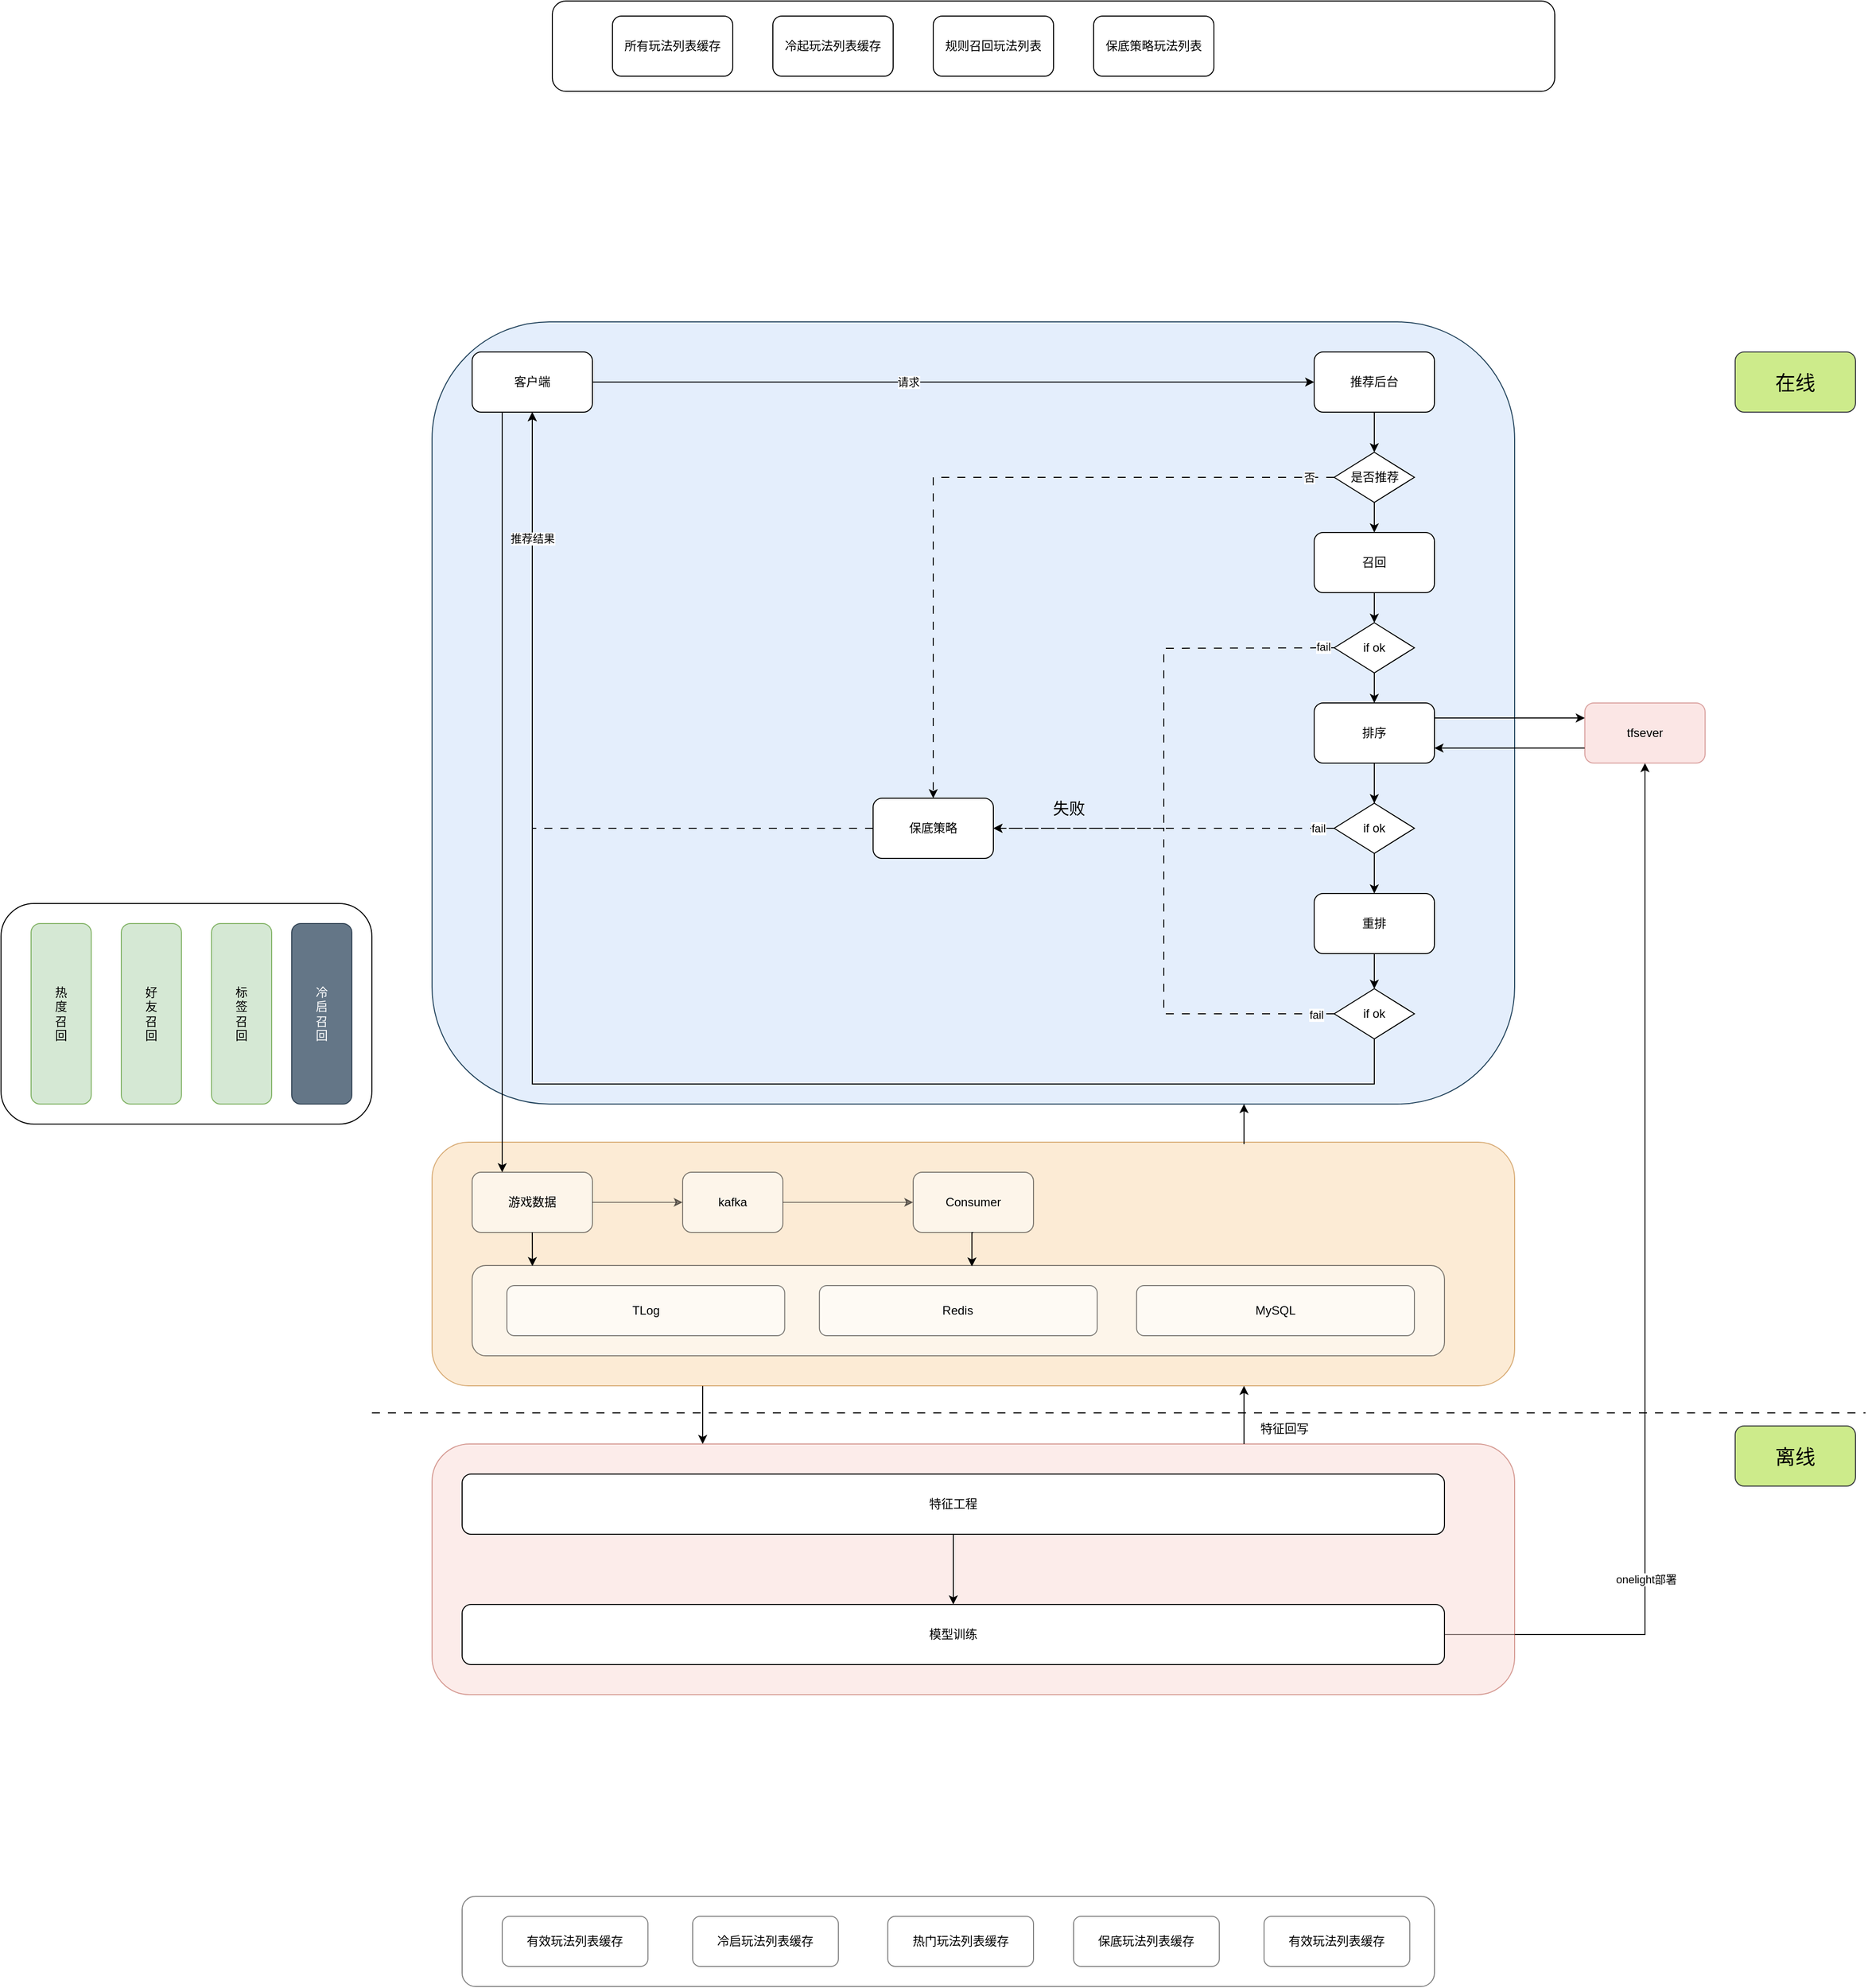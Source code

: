 <mxfile version="21.4.0" type="github" pages="9">
  <diagram name="第 1 页" id="eEIU5UlcsHbvy-gOTFi1">
    <mxGraphModel dx="2526" dy="1180" grid="1" gridSize="10" guides="1" tooltips="1" connect="1" arrows="1" fold="1" page="1" pageScale="1" pageWidth="3300" pageHeight="4681" math="0" shadow="0">
      <root>
        <mxCell id="0" />
        <mxCell id="1" parent="0" />
        <mxCell id="T_C2f5gOBLzj8zOb4brC-143" style="edgeStyle=orthogonalEdgeStyle;rounded=0;orthogonalLoop=1;jettySize=auto;html=1;exitX=0.25;exitY=1;exitDx=0;exitDy=0;entryX=0.25;entryY=0;entryDx=0;entryDy=0;" edge="1" parent="1" source="T_C2f5gOBLzj8zOb4brC-131" target="T_C2f5gOBLzj8zOb4brC-132">
          <mxGeometry relative="1" as="geometry" />
        </mxCell>
        <mxCell id="T_C2f5gOBLzj8zOb4brC-131" value="" style="rounded=1;whiteSpace=wrap;html=1;fillColor=#fad7ac;strokeColor=#b46504;opacity=50;" vertex="1" parent="1">
          <mxGeometry x="520" y="1378" width="1080" height="243" as="geometry" />
        </mxCell>
        <mxCell id="T_C2f5gOBLzj8zOb4brC-114" value="" style="rounded=1;whiteSpace=wrap;html=1;fillColor=#E4EEFC;strokeColor=#23445d;fillStyle=auto;" vertex="1" parent="1">
          <mxGeometry x="520" y="560" width="1080" height="780" as="geometry" />
        </mxCell>
        <mxCell id="T_C2f5gOBLzj8zOb4brC-58" value="" style="rhombus;whiteSpace=wrap;html=1;" vertex="1" parent="1">
          <mxGeometry x="1420" y="690" width="80" height="50" as="geometry" />
        </mxCell>
        <mxCell id="T_C2f5gOBLzj8zOb4brC-41" style="edgeStyle=orthogonalEdgeStyle;rounded=0;orthogonalLoop=1;jettySize=auto;html=1;exitX=1;exitY=0.5;exitDx=0;exitDy=0;entryX=0;entryY=0.5;entryDx=0;entryDy=0;" edge="1" parent="1" source="T_C2f5gOBLzj8zOb4brC-1" target="T_C2f5gOBLzj8zOb4brC-40">
          <mxGeometry relative="1" as="geometry" />
        </mxCell>
        <mxCell id="T_C2f5gOBLzj8zOb4brC-177" value="请求" style="edgeLabel;html=1;align=center;verticalAlign=middle;resizable=0;points=[];" vertex="1" connectable="0" parent="T_C2f5gOBLzj8zOb4brC-41">
          <mxGeometry x="-0.126" relative="1" as="geometry">
            <mxPoint as="offset" />
          </mxGeometry>
        </mxCell>
        <mxCell id="T_C2f5gOBLzj8zOb4brC-130" style="edgeStyle=orthogonalEdgeStyle;rounded=0;orthogonalLoop=1;jettySize=auto;html=1;exitX=0.25;exitY=1;exitDx=0;exitDy=0;entryX=0.25;entryY=0;entryDx=0;entryDy=0;" edge="1" parent="1" source="T_C2f5gOBLzj8zOb4brC-1" target="T_C2f5gOBLzj8zOb4brC-2">
          <mxGeometry relative="1" as="geometry" />
        </mxCell>
        <mxCell id="T_C2f5gOBLzj8zOb4brC-1" value="客户端" style="rounded=1;whiteSpace=wrap;html=1;" vertex="1" parent="1">
          <mxGeometry x="560" y="590" width="120" height="60" as="geometry" />
        </mxCell>
        <mxCell id="T_C2f5gOBLzj8zOb4brC-19" style="edgeStyle=orthogonalEdgeStyle;rounded=0;orthogonalLoop=1;jettySize=auto;html=1;exitX=1;exitY=0.5;exitDx=0;exitDy=0;opacity=50;" edge="1" parent="1" source="T_C2f5gOBLzj8zOb4brC-2" target="T_C2f5gOBLzj8zOb4brC-20">
          <mxGeometry relative="1" as="geometry">
            <mxPoint x="760" y="1438" as="targetPoint" />
          </mxGeometry>
        </mxCell>
        <mxCell id="T_C2f5gOBLzj8zOb4brC-140" style="edgeStyle=orthogonalEdgeStyle;rounded=0;orthogonalLoop=1;jettySize=auto;html=1;exitX=0.5;exitY=1;exitDx=0;exitDy=0;entryX=0.062;entryY=0.007;entryDx=0;entryDy=0;entryPerimeter=0;" edge="1" parent="1" source="T_C2f5gOBLzj8zOb4brC-2" target="T_C2f5gOBLzj8zOb4brC-6">
          <mxGeometry relative="1" as="geometry" />
        </mxCell>
        <mxCell id="T_C2f5gOBLzj8zOb4brC-2" value="游戏数据" style="rounded=1;whiteSpace=wrap;html=1;opacity=50;" vertex="1" parent="1">
          <mxGeometry x="560" y="1408" width="120" height="60" as="geometry" />
        </mxCell>
        <mxCell id="T_C2f5gOBLzj8zOb4brC-26" style="edgeStyle=orthogonalEdgeStyle;rounded=0;orthogonalLoop=1;jettySize=auto;html=1;exitX=1;exitY=0.5;exitDx=0;exitDy=0;entryX=0;entryY=0.5;entryDx=0;entryDy=0;opacity=50;" edge="1" parent="1" source="T_C2f5gOBLzj8zOb4brC-20" target="T_C2f5gOBLzj8zOb4brC-24">
          <mxGeometry relative="1" as="geometry" />
        </mxCell>
        <mxCell id="T_C2f5gOBLzj8zOb4brC-20" value="kafka" style="rounded=1;whiteSpace=wrap;html=1;opacity=50;" vertex="1" parent="1">
          <mxGeometry x="770" y="1408" width="100" height="60" as="geometry" />
        </mxCell>
        <mxCell id="T_C2f5gOBLzj8zOb4brC-172" style="edgeStyle=orthogonalEdgeStyle;rounded=0;orthogonalLoop=1;jettySize=auto;html=1;exitX=0.5;exitY=1;exitDx=0;exitDy=0;entryX=0.514;entryY=0.011;entryDx=0;entryDy=0;entryPerimeter=0;" edge="1" parent="1" source="T_C2f5gOBLzj8zOb4brC-24" target="T_C2f5gOBLzj8zOb4brC-6">
          <mxGeometry relative="1" as="geometry" />
        </mxCell>
        <mxCell id="T_C2f5gOBLzj8zOb4brC-24" value="Consumer" style="rounded=1;whiteSpace=wrap;html=1;opacity=50;" vertex="1" parent="1">
          <mxGeometry x="1000" y="1408" width="120" height="60" as="geometry" />
        </mxCell>
        <mxCell id="T_C2f5gOBLzj8zOb4brC-53" style="edgeStyle=orthogonalEdgeStyle;rounded=0;orthogonalLoop=1;jettySize=auto;html=1;exitX=1;exitY=0.5;exitDx=0;exitDy=0;entryX=0.5;entryY=1;entryDx=0;entryDy=0;" edge="1" parent="1" source="T_C2f5gOBLzj8zOb4brC-32" target="T_C2f5gOBLzj8zOb4brC-48">
          <mxGeometry relative="1" as="geometry">
            <mxPoint x="1600" y="890" as="targetPoint" />
          </mxGeometry>
        </mxCell>
        <mxCell id="T_C2f5gOBLzj8zOb4brC-174" value="onelight部署" style="edgeLabel;html=1;align=center;verticalAlign=middle;resizable=0;points=[];" vertex="1" connectable="0" parent="T_C2f5gOBLzj8zOb4brC-53">
          <mxGeometry x="-0.523" y="-1" relative="1" as="geometry">
            <mxPoint as="offset" />
          </mxGeometry>
        </mxCell>
        <mxCell id="T_C2f5gOBLzj8zOb4brC-38" value="" style="group" vertex="1" connectable="0" parent="1">
          <mxGeometry x="640" y="240" width="1000" height="90" as="geometry" />
        </mxCell>
        <mxCell id="T_C2f5gOBLzj8zOb4brC-27" value="" style="rounded=1;whiteSpace=wrap;html=1;" vertex="1" parent="T_C2f5gOBLzj8zOb4brC-38">
          <mxGeometry width="1000" height="90" as="geometry" />
        </mxCell>
        <mxCell id="T_C2f5gOBLzj8zOb4brC-35" value="所有玩法列表缓存" style="rounded=1;whiteSpace=wrap;html=1;" vertex="1" parent="T_C2f5gOBLzj8zOb4brC-38">
          <mxGeometry x="60" y="15" width="120" height="60" as="geometry" />
        </mxCell>
        <mxCell id="T_C2f5gOBLzj8zOb4brC-36" value="冷起玩法列表缓存" style="rounded=1;whiteSpace=wrap;html=1;" vertex="1" parent="T_C2f5gOBLzj8zOb4brC-38">
          <mxGeometry x="220" y="15" width="120" height="60" as="geometry" />
        </mxCell>
        <mxCell id="T_C2f5gOBLzj8zOb4brC-37" value="规则召回玩法列表" style="rounded=1;whiteSpace=wrap;html=1;" vertex="1" parent="T_C2f5gOBLzj8zOb4brC-38">
          <mxGeometry x="380" y="15" width="120" height="60" as="geometry" />
        </mxCell>
        <mxCell id="T_C2f5gOBLzj8zOb4brC-42" value="保底策略玩法列表" style="rounded=1;whiteSpace=wrap;html=1;" vertex="1" parent="T_C2f5gOBLzj8zOb4brC-38">
          <mxGeometry x="540" y="15" width="120" height="60" as="geometry" />
        </mxCell>
        <mxCell id="T_C2f5gOBLzj8zOb4brC-44" style="edgeStyle=orthogonalEdgeStyle;rounded=0;orthogonalLoop=1;jettySize=auto;html=1;entryX=0.5;entryY=0;entryDx=0;entryDy=0;" edge="1" parent="1" source="T_C2f5gOBLzj8zOb4brC-58" target="T_C2f5gOBLzj8zOb4brC-43">
          <mxGeometry relative="1" as="geometry" />
        </mxCell>
        <mxCell id="T_C2f5gOBLzj8zOb4brC-40" value="推荐后台" style="rounded=1;whiteSpace=wrap;html=1;" vertex="1" parent="1">
          <mxGeometry x="1400" y="590" width="120" height="60" as="geometry" />
        </mxCell>
        <mxCell id="T_C2f5gOBLzj8zOb4brC-83" style="edgeStyle=orthogonalEdgeStyle;rounded=0;orthogonalLoop=1;jettySize=auto;html=1;exitX=0.5;exitY=1;exitDx=0;exitDy=0;entryX=0.5;entryY=0;entryDx=0;entryDy=0;" edge="1" parent="1" source="T_C2f5gOBLzj8zOb4brC-90" target="T_C2f5gOBLzj8zOb4brC-47">
          <mxGeometry relative="1" as="geometry" />
        </mxCell>
        <mxCell id="T_C2f5gOBLzj8zOb4brC-43" value="召回" style="rounded=1;whiteSpace=wrap;html=1;" vertex="1" parent="1">
          <mxGeometry x="1400" y="770" width="120" height="60" as="geometry" />
        </mxCell>
        <mxCell id="T_C2f5gOBLzj8zOb4brC-49" style="edgeStyle=orthogonalEdgeStyle;rounded=0;orthogonalLoop=1;jettySize=auto;html=1;exitX=1;exitY=0.25;exitDx=0;exitDy=0;entryX=0;entryY=0.25;entryDx=0;entryDy=0;" edge="1" parent="1" source="T_C2f5gOBLzj8zOb4brC-47" target="T_C2f5gOBLzj8zOb4brC-48">
          <mxGeometry relative="1" as="geometry" />
        </mxCell>
        <mxCell id="T_C2f5gOBLzj8zOb4brC-84" style="edgeStyle=orthogonalEdgeStyle;rounded=0;orthogonalLoop=1;jettySize=auto;html=1;exitX=0.5;exitY=1;exitDx=0;exitDy=0;entryX=0.5;entryY=0;entryDx=0;entryDy=0;" edge="1" parent="1" source="T_C2f5gOBLzj8zOb4brC-47" target="T_C2f5gOBLzj8zOb4brC-51">
          <mxGeometry relative="1" as="geometry" />
        </mxCell>
        <mxCell id="T_C2f5gOBLzj8zOb4brC-104" value="" style="edgeStyle=orthogonalEdgeStyle;rounded=0;orthogonalLoop=1;jettySize=auto;html=1;" edge="1" parent="1" source="T_C2f5gOBLzj8zOb4brC-47" target="T_C2f5gOBLzj8zOb4brC-92">
          <mxGeometry relative="1" as="geometry" />
        </mxCell>
        <mxCell id="T_C2f5gOBLzj8zOb4brC-47" value="排序" style="rounded=1;whiteSpace=wrap;html=1;" vertex="1" parent="1">
          <mxGeometry x="1400" y="940" width="120" height="60" as="geometry" />
        </mxCell>
        <mxCell id="T_C2f5gOBLzj8zOb4brC-50" style="edgeStyle=orthogonalEdgeStyle;rounded=0;orthogonalLoop=1;jettySize=auto;html=1;exitX=0;exitY=0.75;exitDx=0;exitDy=0;entryX=1;entryY=0.75;entryDx=0;entryDy=0;" edge="1" parent="1" source="T_C2f5gOBLzj8zOb4brC-48" target="T_C2f5gOBLzj8zOb4brC-47">
          <mxGeometry relative="1" as="geometry" />
        </mxCell>
        <mxCell id="T_C2f5gOBLzj8zOb4brC-48" value="tfsever" style="rounded=1;whiteSpace=wrap;html=1;fillColor=#f8cecc;strokeColor=#b85450;opacity=50;" vertex="1" parent="1">
          <mxGeometry x="1670" y="940" width="120" height="60" as="geometry" />
        </mxCell>
        <mxCell id="T_C2f5gOBLzj8zOb4brC-105" value="" style="edgeStyle=orthogonalEdgeStyle;rounded=0;orthogonalLoop=1;jettySize=auto;html=1;" edge="1" parent="1" source="T_C2f5gOBLzj8zOb4brC-51" target="T_C2f5gOBLzj8zOb4brC-95">
          <mxGeometry relative="1" as="geometry" />
        </mxCell>
        <mxCell id="T_C2f5gOBLzj8zOb4brC-51" value="重排" style="rounded=1;whiteSpace=wrap;html=1;" vertex="1" parent="1">
          <mxGeometry x="1400" y="1130" width="120" height="60" as="geometry" />
        </mxCell>
        <mxCell id="T_C2f5gOBLzj8zOb4brC-115" style="edgeStyle=orthogonalEdgeStyle;rounded=0;orthogonalLoop=1;jettySize=auto;html=1;exitX=0;exitY=0.5;exitDx=0;exitDy=0;entryX=0.5;entryY=1;entryDx=0;entryDy=0;dashed=1;dashPattern=8 8;" edge="1" parent="1" source="T_C2f5gOBLzj8zOb4brC-54" target="T_C2f5gOBLzj8zOb4brC-1">
          <mxGeometry relative="1" as="geometry" />
        </mxCell>
        <mxCell id="T_C2f5gOBLzj8zOb4brC-54" value="保底策略" style="rounded=1;whiteSpace=wrap;html=1;" vertex="1" parent="1">
          <mxGeometry x="960" y="1035" width="120" height="60" as="geometry" />
        </mxCell>
        <mxCell id="T_C2f5gOBLzj8zOb4brC-56" value="是否推荐" style="text;html=1;align=center;verticalAlign=middle;resizable=0;points=[];autosize=1;strokeColor=none;fillColor=none;" vertex="1" parent="1">
          <mxGeometry x="1420" y="700" width="80" height="30" as="geometry" />
        </mxCell>
        <mxCell id="T_C2f5gOBLzj8zOb4brC-59" value="" style="edgeStyle=orthogonalEdgeStyle;rounded=0;orthogonalLoop=1;jettySize=auto;html=1;entryX=0.5;entryY=0;entryDx=0;entryDy=0;" edge="1" parent="1" source="T_C2f5gOBLzj8zOb4brC-40" target="T_C2f5gOBLzj8zOb4brC-58">
          <mxGeometry relative="1" as="geometry">
            <mxPoint x="1460" y="660" as="sourcePoint" />
            <mxPoint x="1460" y="750" as="targetPoint" />
          </mxGeometry>
        </mxCell>
        <mxCell id="T_C2f5gOBLzj8zOb4brC-60" style="edgeStyle=orthogonalEdgeStyle;rounded=0;orthogonalLoop=1;jettySize=auto;html=1;exitX=0;exitY=0.5;exitDx=0;exitDy=0;entryX=0.5;entryY=0;entryDx=0;entryDy=0;dashed=1;dashPattern=8 8;" edge="1" parent="1" source="T_C2f5gOBLzj8zOb4brC-58" target="T_C2f5gOBLzj8zOb4brC-54">
          <mxGeometry relative="1" as="geometry" />
        </mxCell>
        <mxCell id="T_C2f5gOBLzj8zOb4brC-133" value="否" style="edgeLabel;html=1;align=center;verticalAlign=middle;resizable=0;points=[];" vertex="1" connectable="0" parent="T_C2f5gOBLzj8zOb4brC-60">
          <mxGeometry x="-0.93" relative="1" as="geometry">
            <mxPoint as="offset" />
          </mxGeometry>
        </mxCell>
        <mxCell id="T_C2f5gOBLzj8zOb4brC-67" value="" style="rounded=1;whiteSpace=wrap;html=1;" vertex="1" parent="1">
          <mxGeometry x="90" y="1140" width="370" height="220" as="geometry" />
        </mxCell>
        <mxCell id="T_C2f5gOBLzj8zOb4brC-68" value="热&lt;br&gt;度&lt;br&gt;召&lt;br&gt;回" style="rounded=1;whiteSpace=wrap;html=1;fillColor=#d5e8d4;strokeColor=#82b366;" vertex="1" parent="1">
          <mxGeometry x="120" y="1160" width="60" height="180" as="geometry" />
        </mxCell>
        <mxCell id="T_C2f5gOBLzj8zOb4brC-69" value="好&lt;br&gt;友&lt;br&gt;召&lt;br&gt;回" style="rounded=1;whiteSpace=wrap;html=1;fillColor=#d5e8d4;strokeColor=#82b366;" vertex="1" parent="1">
          <mxGeometry x="210" y="1160" width="60" height="180" as="geometry" />
        </mxCell>
        <mxCell id="T_C2f5gOBLzj8zOb4brC-70" value="标&lt;br&gt;签&lt;br&gt;召&lt;br&gt;回" style="rounded=1;whiteSpace=wrap;html=1;fillColor=#d5e8d4;strokeColor=#82b366;" vertex="1" parent="1">
          <mxGeometry x="300" y="1160" width="60" height="180" as="geometry" />
        </mxCell>
        <mxCell id="T_C2f5gOBLzj8zOb4brC-71" value="冷&lt;br&gt;启&lt;br&gt;召&lt;br&gt;回" style="rounded=1;whiteSpace=wrap;html=1;fillColor=#647687;fontColor=#ffffff;strokeColor=#314354;" vertex="1" parent="1">
          <mxGeometry x="380" y="1160" width="60" height="180" as="geometry" />
        </mxCell>
        <mxCell id="T_C2f5gOBLzj8zOb4brC-91" value="" style="edgeStyle=orthogonalEdgeStyle;rounded=0;orthogonalLoop=1;jettySize=auto;html=1;exitX=0.5;exitY=1;exitDx=0;exitDy=0;entryX=0.5;entryY=0;entryDx=0;entryDy=0;" edge="1" parent="1" source="T_C2f5gOBLzj8zOb4brC-43" target="T_C2f5gOBLzj8zOb4brC-90">
          <mxGeometry relative="1" as="geometry">
            <mxPoint x="1460" y="830" as="sourcePoint" />
            <mxPoint x="1460" y="940" as="targetPoint" />
          </mxGeometry>
        </mxCell>
        <mxCell id="T_C2f5gOBLzj8zOb4brC-108" style="edgeStyle=orthogonalEdgeStyle;rounded=0;orthogonalLoop=1;jettySize=auto;html=1;entryX=1;entryY=0.5;entryDx=0;entryDy=0;dashed=1;dashPattern=8 8;" edge="1" parent="1" target="T_C2f5gOBLzj8zOb4brC-54">
          <mxGeometry relative="1" as="geometry">
            <mxPoint x="1420" y="885" as="sourcePoint" />
          </mxGeometry>
        </mxCell>
        <mxCell id="T_C2f5gOBLzj8zOb4brC-163" value="fail" style="edgeLabel;html=1;align=center;verticalAlign=middle;resizable=0;points=[];" vertex="1" connectable="0" parent="T_C2f5gOBLzj8zOb4brC-108">
          <mxGeometry x="-0.956" y="-1" relative="1" as="geometry">
            <mxPoint as="offset" />
          </mxGeometry>
        </mxCell>
        <mxCell id="T_C2f5gOBLzj8zOb4brC-90" value="if ok" style="rhombus;whiteSpace=wrap;html=1;" vertex="1" parent="1">
          <mxGeometry x="1420" y="860" width="80" height="50" as="geometry" />
        </mxCell>
        <mxCell id="T_C2f5gOBLzj8zOb4brC-109" style="edgeStyle=orthogonalEdgeStyle;rounded=0;orthogonalLoop=1;jettySize=auto;html=1;exitX=0;exitY=0.5;exitDx=0;exitDy=0;dashed=1;dashPattern=8 8;endArrow=none;endFill=0;" edge="1" parent="1" source="T_C2f5gOBLzj8zOb4brC-92">
          <mxGeometry relative="1" as="geometry">
            <mxPoint x="1250" y="1065" as="targetPoint" />
          </mxGeometry>
        </mxCell>
        <mxCell id="T_C2f5gOBLzj8zOb4brC-164" value="fail" style="edgeLabel;html=1;align=center;verticalAlign=middle;resizable=0;points=[];" vertex="1" connectable="0" parent="T_C2f5gOBLzj8zOb4brC-109">
          <mxGeometry x="-0.808" relative="1" as="geometry">
            <mxPoint as="offset" />
          </mxGeometry>
        </mxCell>
        <mxCell id="T_C2f5gOBLzj8zOb4brC-92" value="if ok" style="rhombus;whiteSpace=wrap;html=1;" vertex="1" parent="1">
          <mxGeometry x="1420" y="1040" width="80" height="50" as="geometry" />
        </mxCell>
        <mxCell id="T_C2f5gOBLzj8zOb4brC-110" style="edgeStyle=orthogonalEdgeStyle;rounded=0;orthogonalLoop=1;jettySize=auto;html=1;exitX=0;exitY=0.5;exitDx=0;exitDy=0;entryX=1;entryY=0.5;entryDx=0;entryDy=0;dashed=1;dashPattern=8 8;" edge="1" parent="1" source="T_C2f5gOBLzj8zOb4brC-95" target="T_C2f5gOBLzj8zOb4brC-54">
          <mxGeometry relative="1" as="geometry" />
        </mxCell>
        <mxCell id="T_C2f5gOBLzj8zOb4brC-165" value="fail" style="edgeLabel;html=1;align=center;verticalAlign=middle;resizable=0;points=[];" vertex="1" connectable="0" parent="T_C2f5gOBLzj8zOb4brC-110">
          <mxGeometry x="-0.93" y="1" relative="1" as="geometry">
            <mxPoint as="offset" />
          </mxGeometry>
        </mxCell>
        <mxCell id="T_C2f5gOBLzj8zOb4brC-116" style="edgeStyle=orthogonalEdgeStyle;rounded=0;orthogonalLoop=1;jettySize=auto;html=1;entryX=0.5;entryY=1;entryDx=0;entryDy=0;" edge="1" parent="1" source="T_C2f5gOBLzj8zOb4brC-95" target="T_C2f5gOBLzj8zOb4brC-1">
          <mxGeometry relative="1" as="geometry">
            <Array as="points">
              <mxPoint x="1460" y="1320" />
              <mxPoint x="620" y="1320" />
            </Array>
          </mxGeometry>
        </mxCell>
        <mxCell id="T_C2f5gOBLzj8zOb4brC-178" value="推荐结果" style="edgeLabel;html=1;align=center;verticalAlign=middle;resizable=0;points=[];" vertex="1" connectable="0" parent="T_C2f5gOBLzj8zOb4brC-116">
          <mxGeometry x="0.838" relative="1" as="geometry">
            <mxPoint as="offset" />
          </mxGeometry>
        </mxCell>
        <mxCell id="T_C2f5gOBLzj8zOb4brC-95" value="if ok" style="rhombus;whiteSpace=wrap;html=1;" vertex="1" parent="1">
          <mxGeometry x="1420" y="1225" width="80" height="50" as="geometry" />
        </mxCell>
        <mxCell id="T_C2f5gOBLzj8zOb4brC-118" value="" style="endArrow=none;dashed=1;html=1;rounded=0;dashPattern=8 8;" edge="1" parent="1">
          <mxGeometry width="50" height="50" relative="1" as="geometry">
            <mxPoint x="460" y="1648" as="sourcePoint" />
            <mxPoint x="1950" y="1648" as="targetPoint" />
          </mxGeometry>
        </mxCell>
        <mxCell id="T_C2f5gOBLzj8zOb4brC-119" value="离线" style="rounded=1;whiteSpace=wrap;html=1;fillColor=#cdeb8b;strokeColor=#36393d;fontSize=20;" vertex="1" parent="1">
          <mxGeometry x="1820" y="1661" width="120" height="60" as="geometry" />
        </mxCell>
        <mxCell id="T_C2f5gOBLzj8zOb4brC-120" value="在线" style="rounded=1;whiteSpace=wrap;html=1;fillColor=#cdeb8b;strokeColor=#36393d;fontSize=20;" vertex="1" parent="1">
          <mxGeometry x="1820" y="590" width="120" height="60" as="geometry" />
        </mxCell>
        <mxCell id="T_C2f5gOBLzj8zOb4brC-142" value="" style="group" vertex="1" connectable="0" parent="1">
          <mxGeometry x="520" y="1679" width="1080" height="250" as="geometry" />
        </mxCell>
        <mxCell id="T_C2f5gOBLzj8zOb4brC-132" value="" style="rounded=1;whiteSpace=wrap;html=1;fillColor=#fad9d5;strokeColor=#ae4132;opacity=50;" vertex="1" parent="T_C2f5gOBLzj8zOb4brC-142">
          <mxGeometry width="1080" height="250" as="geometry" />
        </mxCell>
        <mxCell id="T_C2f5gOBLzj8zOb4brC-30" value="特征工程" style="rounded=1;whiteSpace=wrap;html=1;" vertex="1" parent="T_C2f5gOBLzj8zOb4brC-142">
          <mxGeometry x="30" y="30" width="980" height="60" as="geometry" />
        </mxCell>
        <mxCell id="T_C2f5gOBLzj8zOb4brC-32" value="模型训练" style="rounded=1;whiteSpace=wrap;html=1;" vertex="1" parent="T_C2f5gOBLzj8zOb4brC-142">
          <mxGeometry x="30" y="160" width="980" height="60" as="geometry" />
        </mxCell>
        <mxCell id="T_C2f5gOBLzj8zOb4brC-33" style="edgeStyle=orthogonalEdgeStyle;rounded=0;orthogonalLoop=1;jettySize=auto;html=1;exitX=0.5;exitY=1;exitDx=0;exitDy=0;entryX=0.5;entryY=0;entryDx=0;entryDy=0;" edge="1" parent="T_C2f5gOBLzj8zOb4brC-142" source="T_C2f5gOBLzj8zOb4brC-30" target="T_C2f5gOBLzj8zOb4brC-32">
          <mxGeometry relative="1" as="geometry" />
        </mxCell>
        <mxCell id="T_C2f5gOBLzj8zOb4brC-144" style="edgeStyle=orthogonalEdgeStyle;rounded=0;orthogonalLoop=1;jettySize=auto;html=1;exitX=0.75;exitY=0;exitDx=0;exitDy=0;entryX=0.75;entryY=1;entryDx=0;entryDy=0;" edge="1" parent="1" source="T_C2f5gOBLzj8zOb4brC-132" target="T_C2f5gOBLzj8zOb4brC-131">
          <mxGeometry relative="1" as="geometry" />
        </mxCell>
        <mxCell id="T_C2f5gOBLzj8zOb4brC-169" value="特征回写" style="text;html=1;align=center;verticalAlign=middle;resizable=0;points=[];autosize=1;strokeColor=none;fillColor=none;" vertex="1" parent="1">
          <mxGeometry x="1330" y="1649" width="80" height="30" as="geometry" />
        </mxCell>
        <mxCell id="T_C2f5gOBLzj8zOb4brC-170" value="" style="group" vertex="1" connectable="0" parent="1">
          <mxGeometry x="550" y="2130" width="970" height="90" as="geometry" />
        </mxCell>
        <mxCell id="T_C2f5gOBLzj8zOb4brC-146" value="" style="rounded=1;whiteSpace=wrap;html=1;opacity=50;container=0;" vertex="1" parent="T_C2f5gOBLzj8zOb4brC-170">
          <mxGeometry width="970.0" height="90" as="geometry" />
        </mxCell>
        <mxCell id="T_C2f5gOBLzj8zOb4brC-147" value="有效玩法列表缓存" style="rounded=1;whiteSpace=wrap;html=1;opacity=50;container=0;" vertex="1" parent="T_C2f5gOBLzj8zOb4brC-170">
          <mxGeometry x="40" y="20" width="145.36" height="50" as="geometry" />
        </mxCell>
        <mxCell id="T_C2f5gOBLzj8zOb4brC-157" value="冷启玩法列表缓存" style="rounded=1;whiteSpace=wrap;html=1;opacity=50;container=0;" vertex="1" parent="T_C2f5gOBLzj8zOb4brC-170">
          <mxGeometry x="230" y="20" width="145.36" height="50" as="geometry" />
        </mxCell>
        <mxCell id="T_C2f5gOBLzj8zOb4brC-158" value="热门玩法列表缓存" style="rounded=1;whiteSpace=wrap;html=1;opacity=50;container=0;" vertex="1" parent="T_C2f5gOBLzj8zOb4brC-170">
          <mxGeometry x="424.64" y="20" width="145.36" height="50" as="geometry" />
        </mxCell>
        <mxCell id="T_C2f5gOBLzj8zOb4brC-159" value="保底玩法列表缓存" style="rounded=1;whiteSpace=wrap;html=1;opacity=50;container=0;" vertex="1" parent="T_C2f5gOBLzj8zOb4brC-170">
          <mxGeometry x="610" y="20" width="145.36" height="50" as="geometry" />
        </mxCell>
        <mxCell id="T_C2f5gOBLzj8zOb4brC-160" value="有效玩法列表缓存" style="rounded=1;whiteSpace=wrap;html=1;opacity=50;container=0;" vertex="1" parent="T_C2f5gOBLzj8zOb4brC-170">
          <mxGeometry x="800" y="20" width="145.36" height="50" as="geometry" />
        </mxCell>
        <mxCell id="T_C2f5gOBLzj8zOb4brC-176" value="" style="endArrow=classic;html=1;rounded=0;entryX=0.75;entryY=1;entryDx=0;entryDy=0;" edge="1" parent="1" target="T_C2f5gOBLzj8zOb4brC-114">
          <mxGeometry width="50" height="50" relative="1" as="geometry">
            <mxPoint x="1330" y="1380" as="sourcePoint" />
            <mxPoint x="1330" y="1350" as="targetPoint" />
            <Array as="points" />
          </mxGeometry>
        </mxCell>
        <mxCell id="T_C2f5gOBLzj8zOb4brC-179" value="失败" style="text;html=1;align=center;verticalAlign=middle;resizable=0;points=[];autosize=1;strokeColor=none;fillColor=none;fontSize=16;" vertex="1" parent="1">
          <mxGeometry x="1125" y="1030" width="60" height="30" as="geometry" />
        </mxCell>
        <mxCell id="T_C2f5gOBLzj8zOb4brC-180" value="" style="group" vertex="1" connectable="0" parent="1">
          <mxGeometry x="560" y="1501" width="970" height="90" as="geometry" />
        </mxCell>
        <mxCell id="T_C2f5gOBLzj8zOb4brC-6" value="" style="rounded=1;whiteSpace=wrap;html=1;opacity=50;" vertex="1" parent="T_C2f5gOBLzj8zOb4brC-180">
          <mxGeometry width="970.0" height="90" as="geometry" />
        </mxCell>
        <mxCell id="T_C2f5gOBLzj8zOb4brC-126" value="TLog" style="rounded=1;whiteSpace=wrap;html=1;opacity=50;" vertex="1" parent="T_C2f5gOBLzj8zOb4brC-180">
          <mxGeometry x="34.643" y="20" width="277.143" height="50" as="geometry" />
        </mxCell>
        <mxCell id="T_C2f5gOBLzj8zOb4brC-134" value="Redis" style="rounded=1;whiteSpace=wrap;html=1;opacity=50;" vertex="1" parent="T_C2f5gOBLzj8zOb4brC-180">
          <mxGeometry x="346.429" y="20" width="277.143" height="50" as="geometry" />
        </mxCell>
        <mxCell id="T_C2f5gOBLzj8zOb4brC-135" value="MySQL" style="rounded=1;whiteSpace=wrap;html=1;opacity=50;" vertex="1" parent="T_C2f5gOBLzj8zOb4brC-180">
          <mxGeometry x="662.854" y="20" width="277.143" height="50" as="geometry" />
        </mxCell>
      </root>
    </mxGraphModel>
  </diagram>
  <diagram name="召回" id="J9v3JqwYxTOstyBjNrwx">
    <mxGraphModel dx="2526" dy="1180" grid="1" gridSize="10" guides="1" tooltips="1" connect="1" arrows="1" fold="1" page="1" pageScale="1" pageWidth="3300" pageHeight="4681" math="0" shadow="0">
      <root>
        <mxCell id="SjWBEG2yEpZAVUKU5zYd-0" />
        <mxCell id="SjWBEG2yEpZAVUKU5zYd-1" parent="SjWBEG2yEpZAVUKU5zYd-0" />
        <mxCell id="SjWBEG2yEpZAVUKU5zYd-70" value="" style="group" vertex="1" connectable="0" parent="SjWBEG2yEpZAVUKU5zYd-1">
          <mxGeometry x="550" y="2130" width="970" height="90" as="geometry" />
        </mxCell>
        <mxCell id="SjWBEG2yEpZAVUKU5zYd-71" value="" style="rounded=1;whiteSpace=wrap;html=1;opacity=50;container=0;" vertex="1" parent="SjWBEG2yEpZAVUKU5zYd-70">
          <mxGeometry width="970.0" height="90" as="geometry" />
        </mxCell>
        <mxCell id="SjWBEG2yEpZAVUKU5zYd-72" value="有效玩法列表缓存" style="rounded=1;whiteSpace=wrap;html=1;opacity=50;container=0;" vertex="1" parent="SjWBEG2yEpZAVUKU5zYd-70">
          <mxGeometry x="40" y="20" width="145.36" height="50" as="geometry" />
        </mxCell>
        <mxCell id="SjWBEG2yEpZAVUKU5zYd-73" value="冷启玩法列表缓存" style="rounded=1;whiteSpace=wrap;html=1;opacity=50;container=0;" vertex="1" parent="SjWBEG2yEpZAVUKU5zYd-70">
          <mxGeometry x="230" y="20" width="145.36" height="50" as="geometry" />
        </mxCell>
        <mxCell id="SjWBEG2yEpZAVUKU5zYd-74" value="热门玩法列表缓存" style="rounded=1;whiteSpace=wrap;html=1;opacity=50;container=0;" vertex="1" parent="SjWBEG2yEpZAVUKU5zYd-70">
          <mxGeometry x="424.64" y="20" width="145.36" height="50" as="geometry" />
        </mxCell>
        <mxCell id="SjWBEG2yEpZAVUKU5zYd-75" value="保底玩法列表缓存" style="rounded=1;whiteSpace=wrap;html=1;opacity=50;container=0;" vertex="1" parent="SjWBEG2yEpZAVUKU5zYd-70">
          <mxGeometry x="610" y="20" width="145.36" height="50" as="geometry" />
        </mxCell>
        <mxCell id="SjWBEG2yEpZAVUKU5zYd-76" value="有效玩法列表缓存" style="rounded=1;whiteSpace=wrap;html=1;opacity=50;container=0;" vertex="1" parent="SjWBEG2yEpZAVUKU5zYd-70">
          <mxGeometry x="800" y="20" width="145.36" height="50" as="geometry" />
        </mxCell>
        <mxCell id="C_qhYkKGz0YbaJ1a44fC-0" value="" style="group" vertex="1" connectable="0" parent="SjWBEG2yEpZAVUKU5zYd-1">
          <mxGeometry x="210" y="1670" width="370" height="220" as="geometry" />
        </mxCell>
        <mxCell id="SjWBEG2yEpZAVUKU5zYd-43" value="" style="rounded=1;whiteSpace=wrap;html=1;" vertex="1" parent="C_qhYkKGz0YbaJ1a44fC-0">
          <mxGeometry width="370" height="220" as="geometry" />
        </mxCell>
        <mxCell id="SjWBEG2yEpZAVUKU5zYd-44" value="热&lt;br&gt;度&lt;br&gt;召&lt;br&gt;回" style="rounded=1;whiteSpace=wrap;html=1;fillColor=#d5e8d4;strokeColor=#82b366;" vertex="1" parent="C_qhYkKGz0YbaJ1a44fC-0">
          <mxGeometry x="30" y="20" width="60" height="180" as="geometry" />
        </mxCell>
        <mxCell id="SjWBEG2yEpZAVUKU5zYd-45" value="好&lt;br&gt;友&lt;br&gt;召&lt;br&gt;回" style="rounded=1;whiteSpace=wrap;html=1;fillColor=#d5e8d4;strokeColor=#82b366;" vertex="1" parent="C_qhYkKGz0YbaJ1a44fC-0">
          <mxGeometry x="120" y="20" width="60" height="180" as="geometry" />
        </mxCell>
        <mxCell id="SjWBEG2yEpZAVUKU5zYd-46" value="标&lt;br&gt;签&lt;br&gt;召&lt;br&gt;回" style="rounded=1;whiteSpace=wrap;html=1;fillColor=#d5e8d4;strokeColor=#82b366;" vertex="1" parent="C_qhYkKGz0YbaJ1a44fC-0">
          <mxGeometry x="210" y="20" width="60" height="180" as="geometry" />
        </mxCell>
        <mxCell id="SjWBEG2yEpZAVUKU5zYd-47" value="冷&lt;br&gt;启&lt;br&gt;召&lt;br&gt;回" style="rounded=1;whiteSpace=wrap;html=1;fillColor=#647687;fontColor=#ffffff;strokeColor=#314354;" vertex="1" parent="C_qhYkKGz0YbaJ1a44fC-0">
          <mxGeometry x="290" y="20" width="60" height="180" as="geometry" />
        </mxCell>
        <mxCell id="C_qhYkKGz0YbaJ1a44fC-7" style="rounded=0;orthogonalLoop=1;jettySize=auto;html=1;exitX=0.5;exitY=0;exitDx=0;exitDy=0;entryX=0.5;entryY=1;entryDx=0;entryDy=0;dashed=1;dashPattern=8 8;" edge="1" parent="SjWBEG2yEpZAVUKU5zYd-1" source="C_qhYkKGz0YbaJ1a44fC-2" target="C_qhYkKGz0YbaJ1a44fC-4">
          <mxGeometry relative="1" as="geometry" />
        </mxCell>
        <mxCell id="C_qhYkKGz0YbaJ1a44fC-11" style="edgeStyle=orthogonalEdgeStyle;rounded=0;orthogonalLoop=1;jettySize=auto;html=1;exitX=0.5;exitY=0;exitDx=0;exitDy=0;entryX=0;entryY=0.5;entryDx=0;entryDy=0;" edge="1" parent="SjWBEG2yEpZAVUKU5zYd-1" source="C_qhYkKGz0YbaJ1a44fC-2" target="C_qhYkKGz0YbaJ1a44fC-9">
          <mxGeometry relative="1" as="geometry">
            <Array as="points">
              <mxPoint x="853" y="1770" />
              <mxPoint x="740" y="1770" />
              <mxPoint x="740" y="1370" />
            </Array>
          </mxGeometry>
        </mxCell>
        <mxCell id="C_qhYkKGz0YbaJ1a44fC-2" value="冷启玩法" style="rounded=1;whiteSpace=wrap;html=1;dashed=1;dashPattern=8 8;" vertex="1" parent="SjWBEG2yEpZAVUKU5zYd-1">
          <mxGeometry x="793" y="1810" width="120" height="60" as="geometry" />
        </mxCell>
        <mxCell id="C_qhYkKGz0YbaJ1a44fC-3" style="edgeStyle=orthogonalEdgeStyle;rounded=0;orthogonalLoop=1;jettySize=auto;html=1;exitX=0.5;exitY=0;exitDx=0;exitDy=0;entryX=0.5;entryY=1;entryDx=0;entryDy=0;dashed=1;dashPattern=8 8;" edge="1" parent="SjWBEG2yEpZAVUKU5zYd-1" source="SjWBEG2yEpZAVUKU5zYd-73" target="C_qhYkKGz0YbaJ1a44fC-2">
          <mxGeometry relative="1" as="geometry" />
        </mxCell>
        <mxCell id="C_qhYkKGz0YbaJ1a44fC-8" value="冷启召回" style="edgeLabel;html=1;align=center;verticalAlign=middle;resizable=0;points=[];" vertex="1" connectable="0" parent="C_qhYkKGz0YbaJ1a44fC-3">
          <mxGeometry x="0.203" y="-1" relative="1" as="geometry">
            <mxPoint as="offset" />
          </mxGeometry>
        </mxCell>
        <mxCell id="C_qhYkKGz0YbaJ1a44fC-6" style="edgeStyle=orthogonalEdgeStyle;rounded=0;orthogonalLoop=1;jettySize=auto;html=1;exitX=0.5;exitY=0;exitDx=0;exitDy=0;" edge="1" parent="SjWBEG2yEpZAVUKU5zYd-1" source="C_qhYkKGz0YbaJ1a44fC-4">
          <mxGeometry relative="1" as="geometry">
            <mxPoint x="1160" y="1530" as="targetPoint" />
          </mxGeometry>
        </mxCell>
        <mxCell id="C_qhYkKGz0YbaJ1a44fC-4" value="合并去重" style="rounded=1;whiteSpace=wrap;html=1;" vertex="1" parent="SjWBEG2yEpZAVUKU5zYd-1">
          <mxGeometry x="800" y="1610" width="720" height="100" as="geometry" />
        </mxCell>
        <mxCell id="C_qhYkKGz0YbaJ1a44fC-10" style="edgeStyle=orthogonalEdgeStyle;rounded=0;orthogonalLoop=1;jettySize=auto;html=1;exitX=0.5;exitY=0;exitDx=0;exitDy=0;entryX=0.5;entryY=1;entryDx=0;entryDy=0;" edge="1" parent="SjWBEG2yEpZAVUKU5zYd-1" source="C_qhYkKGz0YbaJ1a44fC-5" target="C_qhYkKGz0YbaJ1a44fC-9">
          <mxGeometry relative="1" as="geometry" />
        </mxCell>
        <mxCell id="C_qhYkKGz0YbaJ1a44fC-5" value="取来特征，构建请求" style="rounded=1;whiteSpace=wrap;html=1;" vertex="1" parent="SjWBEG2yEpZAVUKU5zYd-1">
          <mxGeometry x="800" y="1460" width="730" height="60" as="geometry" />
        </mxCell>
        <mxCell id="C_qhYkKGz0YbaJ1a44fC-9" value="" style="rounded=1;whiteSpace=wrap;html=1;" vertex="1" parent="SjWBEG2yEpZAVUKU5zYd-1">
          <mxGeometry x="800" y="1340" width="730" height="60" as="geometry" />
        </mxCell>
        <mxCell id="C_qhYkKGz0YbaJ1a44fC-13" style="edgeStyle=orthogonalEdgeStyle;rounded=0;orthogonalLoop=1;jettySize=auto;html=1;exitX=0.5;exitY=0;exitDx=0;exitDy=0;" edge="1" parent="SjWBEG2yEpZAVUKU5zYd-1" source="C_qhYkKGz0YbaJ1a44fC-12">
          <mxGeometry relative="1" as="geometry">
            <mxPoint x="1155" y="2230" as="targetPoint" />
          </mxGeometry>
        </mxCell>
        <mxCell id="C_qhYkKGz0YbaJ1a44fC-12" value="redis" style="rounded=1;whiteSpace=wrap;html=1;" vertex="1" parent="SjWBEG2yEpZAVUKU5zYd-1">
          <mxGeometry x="550" y="2270" width="1210" height="60" as="geometry" />
        </mxCell>
        <mxCell id="C_qhYkKGz0YbaJ1a44fC-15" value="" style="rounded=1;whiteSpace=wrap;html=1;" vertex="1" parent="SjWBEG2yEpZAVUKU5zYd-1">
          <mxGeometry x="975" y="1810" width="120" height="60" as="geometry" />
        </mxCell>
        <mxCell id="C_qhYkKGz0YbaJ1a44fC-16" value="冷启玩法" style="rounded=1;whiteSpace=wrap;html=1;dashed=1;dashPattern=8 8;" vertex="1" parent="SjWBEG2yEpZAVUKU5zYd-1">
          <mxGeometry x="1160" y="1810" width="120" height="60" as="geometry" />
        </mxCell>
        <mxCell id="C_qhYkKGz0YbaJ1a44fC-17" value="冷启玩法" style="rounded=1;whiteSpace=wrap;html=1;dashed=1;dashPattern=8 8;" vertex="1" parent="SjWBEG2yEpZAVUKU5zYd-1">
          <mxGeometry x="1340" y="1810" width="120" height="60" as="geometry" />
        </mxCell>
        <mxCell id="C_qhYkKGz0YbaJ1a44fC-18" style="edgeStyle=orthogonalEdgeStyle;rounded=0;orthogonalLoop=1;jettySize=auto;html=1;exitX=0.5;exitY=0;exitDx=0;exitDy=0;entryX=0.5;entryY=1;entryDx=0;entryDy=0;" edge="1" parent="SjWBEG2yEpZAVUKU5zYd-1" source="SjWBEG2yEpZAVUKU5zYd-74" target="C_qhYkKGz0YbaJ1a44fC-15">
          <mxGeometry relative="1" as="geometry" />
        </mxCell>
        <mxCell id="C_qhYkKGz0YbaJ1a44fC-19" style="edgeStyle=orthogonalEdgeStyle;rounded=0;orthogonalLoop=1;jettySize=auto;html=1;exitX=0.5;exitY=0;exitDx=0;exitDy=0;entryX=0.5;entryY=1;entryDx=0;entryDy=0;" edge="1" parent="SjWBEG2yEpZAVUKU5zYd-1" source="SjWBEG2yEpZAVUKU5zYd-75" target="C_qhYkKGz0YbaJ1a44fC-16">
          <mxGeometry relative="1" as="geometry" />
        </mxCell>
        <mxCell id="C_qhYkKGz0YbaJ1a44fC-20" style="edgeStyle=orthogonalEdgeStyle;rounded=0;orthogonalLoop=1;jettySize=auto;html=1;exitX=0.5;exitY=0;exitDx=0;exitDy=0;entryX=0.594;entryY=1.022;entryDx=0;entryDy=0;entryPerimeter=0;" edge="1" parent="SjWBEG2yEpZAVUKU5zYd-1" source="SjWBEG2yEpZAVUKU5zYd-76" target="C_qhYkKGz0YbaJ1a44fC-17">
          <mxGeometry relative="1" as="geometry" />
        </mxCell>
        <mxCell id="C_qhYkKGz0YbaJ1a44fC-21" value="冷启玩法" style="rounded=1;whiteSpace=wrap;html=1;dashed=1;dashPattern=8 8;" vertex="1" parent="SjWBEG2yEpZAVUKU5zYd-1">
          <mxGeometry x="1520" y="1810" width="120" height="60" as="geometry" />
        </mxCell>
        <mxCell id="C_qhYkKGz0YbaJ1a44fC-22" value="" style="endArrow=classic;html=1;rounded=0;entryX=0.5;entryY=1;entryDx=0;entryDy=0;exitX=0.855;exitY=0.033;exitDx=0;exitDy=0;exitPerimeter=0;" edge="1" parent="SjWBEG2yEpZAVUKU5zYd-1" source="C_qhYkKGz0YbaJ1a44fC-12" target="C_qhYkKGz0YbaJ1a44fC-21">
          <mxGeometry width="50" height="50" relative="1" as="geometry">
            <mxPoint x="1600" y="2270" as="sourcePoint" />
            <mxPoint x="1650" y="2220" as="targetPoint" />
          </mxGeometry>
        </mxCell>
      </root>
    </mxGraphModel>
  </diagram>
  <diagram name="第 1 页 的副本" id="ISYWLAkCxyc74e-Y4_dA">
    <mxGraphModel dx="2526" dy="1180" grid="1" gridSize="10" guides="1" tooltips="1" connect="1" arrows="1" fold="1" page="1" pageScale="1" pageWidth="3300" pageHeight="4681" math="0" shadow="0">
      <root>
        <mxCell id="3O7Wqlpu1mmGv-qSAanH-0" />
        <mxCell id="3O7Wqlpu1mmGv-qSAanH-1" parent="3O7Wqlpu1mmGv-qSAanH-0" />
        <mxCell id="3O7Wqlpu1mmGv-qSAanH-2" style="edgeStyle=orthogonalEdgeStyle;rounded=0;orthogonalLoop=1;jettySize=auto;html=1;exitX=0.25;exitY=1;exitDx=0;exitDy=0;entryX=0.25;entryY=0;entryDx=0;entryDy=0;" edge="1" parent="3O7Wqlpu1mmGv-qSAanH-1" source="3O7Wqlpu1mmGv-qSAanH-3" target="3O7Wqlpu1mmGv-qSAanH-64">
          <mxGeometry relative="1" as="geometry" />
        </mxCell>
        <mxCell id="3O7Wqlpu1mmGv-qSAanH-3" value="" style="rounded=1;whiteSpace=wrap;html=1;fillColor=#fad7ac;strokeColor=#b46504;opacity=50;" vertex="1" parent="3O7Wqlpu1mmGv-qSAanH-1">
          <mxGeometry x="520" y="1380" width="1080" height="210" as="geometry" />
        </mxCell>
        <mxCell id="3O7Wqlpu1mmGv-qSAanH-4" value="" style="rounded=1;whiteSpace=wrap;html=1;fillColor=#E4EEFC;strokeColor=#23445d;fillStyle=auto;" vertex="1" parent="3O7Wqlpu1mmGv-qSAanH-1">
          <mxGeometry x="520" y="560" width="1080" height="780" as="geometry" />
        </mxCell>
        <mxCell id="3O7Wqlpu1mmGv-qSAanH-5" value="" style="rhombus;whiteSpace=wrap;html=1;" vertex="1" parent="3O7Wqlpu1mmGv-qSAanH-1">
          <mxGeometry x="1420" y="690" width="80" height="50" as="geometry" />
        </mxCell>
        <mxCell id="3O7Wqlpu1mmGv-qSAanH-6" style="edgeStyle=orthogonalEdgeStyle;rounded=0;orthogonalLoop=1;jettySize=auto;html=1;exitX=1;exitY=0.5;exitDx=0;exitDy=0;entryX=0;entryY=0.5;entryDx=0;entryDy=0;" edge="1" parent="3O7Wqlpu1mmGv-qSAanH-1" source="3O7Wqlpu1mmGv-qSAanH-9" target="3O7Wqlpu1mmGv-qSAanH-26">
          <mxGeometry relative="1" as="geometry" />
        </mxCell>
        <mxCell id="3O7Wqlpu1mmGv-qSAanH-7" value="请求" style="edgeLabel;html=1;align=center;verticalAlign=middle;resizable=0;points=[];" vertex="1" connectable="0" parent="3O7Wqlpu1mmGv-qSAanH-6">
          <mxGeometry x="-0.126" relative="1" as="geometry">
            <mxPoint as="offset" />
          </mxGeometry>
        </mxCell>
        <mxCell id="3O7Wqlpu1mmGv-qSAanH-8" style="edgeStyle=orthogonalEdgeStyle;rounded=0;orthogonalLoop=1;jettySize=auto;html=1;exitX=0.25;exitY=1;exitDx=0;exitDy=0;entryX=0.25;entryY=0;entryDx=0;entryDy=0;" edge="1" parent="3O7Wqlpu1mmGv-qSAanH-1" source="3O7Wqlpu1mmGv-qSAanH-9" target="3O7Wqlpu1mmGv-qSAanH-12">
          <mxGeometry relative="1" as="geometry" />
        </mxCell>
        <mxCell id="3O7Wqlpu1mmGv-qSAanH-9" value="客户端" style="rounded=1;whiteSpace=wrap;html=1;" vertex="1" parent="3O7Wqlpu1mmGv-qSAanH-1">
          <mxGeometry x="560" y="590" width="120" height="60" as="geometry" />
        </mxCell>
        <mxCell id="3O7Wqlpu1mmGv-qSAanH-17" style="edgeStyle=orthogonalEdgeStyle;rounded=0;orthogonalLoop=1;jettySize=auto;html=1;exitX=1;exitY=0.5;exitDx=0;exitDy=0;entryX=0.5;entryY=1;entryDx=0;entryDy=0;" edge="1" parent="3O7Wqlpu1mmGv-qSAanH-1" source="3O7Wqlpu1mmGv-qSAanH-66" target="3O7Wqlpu1mmGv-qSAanH-34">
          <mxGeometry relative="1" as="geometry">
            <mxPoint x="1600" y="890" as="targetPoint" />
          </mxGeometry>
        </mxCell>
        <mxCell id="3O7Wqlpu1mmGv-qSAanH-18" value="部署" style="edgeLabel;html=1;align=center;verticalAlign=middle;resizable=0;points=[];" vertex="1" connectable="0" parent="3O7Wqlpu1mmGv-qSAanH-17">
          <mxGeometry x="-0.523" y="-1" relative="1" as="geometry">
            <mxPoint x="-1" y="-41" as="offset" />
          </mxGeometry>
        </mxCell>
        <mxCell id="3O7Wqlpu1mmGv-qSAanH-25" style="edgeStyle=orthogonalEdgeStyle;rounded=0;orthogonalLoop=1;jettySize=auto;html=1;entryX=0.5;entryY=0;entryDx=0;entryDy=0;" edge="1" parent="3O7Wqlpu1mmGv-qSAanH-1" source="3O7Wqlpu1mmGv-qSAanH-5" target="3O7Wqlpu1mmGv-qSAanH-28">
          <mxGeometry relative="1" as="geometry" />
        </mxCell>
        <mxCell id="3O7Wqlpu1mmGv-qSAanH-26" value="推荐后台" style="rounded=1;whiteSpace=wrap;html=1;" vertex="1" parent="3O7Wqlpu1mmGv-qSAanH-1">
          <mxGeometry x="1400" y="590" width="120" height="60" as="geometry" />
        </mxCell>
        <mxCell id="3O7Wqlpu1mmGv-qSAanH-27" style="edgeStyle=orthogonalEdgeStyle;rounded=0;orthogonalLoop=1;jettySize=auto;html=1;exitX=0.5;exitY=1;exitDx=0;exitDy=0;entryX=0.5;entryY=0;entryDx=0;entryDy=0;" edge="1" parent="3O7Wqlpu1mmGv-qSAanH-1" source="3O7Wqlpu1mmGv-qSAanH-51" target="3O7Wqlpu1mmGv-qSAanH-32">
          <mxGeometry relative="1" as="geometry" />
        </mxCell>
        <mxCell id="3O7Wqlpu1mmGv-qSAanH-28" value="召回" style="rounded=1;whiteSpace=wrap;html=1;" vertex="1" parent="3O7Wqlpu1mmGv-qSAanH-1">
          <mxGeometry x="1400" y="770" width="120" height="60" as="geometry" />
        </mxCell>
        <mxCell id="3O7Wqlpu1mmGv-qSAanH-29" style="edgeStyle=orthogonalEdgeStyle;rounded=0;orthogonalLoop=1;jettySize=auto;html=1;exitX=1;exitY=0.25;exitDx=0;exitDy=0;entryX=0;entryY=0.25;entryDx=0;entryDy=0;" edge="1" parent="3O7Wqlpu1mmGv-qSAanH-1" source="3O7Wqlpu1mmGv-qSAanH-32" target="3O7Wqlpu1mmGv-qSAanH-34">
          <mxGeometry relative="1" as="geometry" />
        </mxCell>
        <mxCell id="3O7Wqlpu1mmGv-qSAanH-30" style="edgeStyle=orthogonalEdgeStyle;rounded=0;orthogonalLoop=1;jettySize=auto;html=1;exitX=0.5;exitY=1;exitDx=0;exitDy=0;entryX=0.5;entryY=0;entryDx=0;entryDy=0;" edge="1" parent="3O7Wqlpu1mmGv-qSAanH-1" source="3O7Wqlpu1mmGv-qSAanH-32" target="3O7Wqlpu1mmGv-qSAanH-36">
          <mxGeometry relative="1" as="geometry" />
        </mxCell>
        <mxCell id="3O7Wqlpu1mmGv-qSAanH-31" value="" style="edgeStyle=orthogonalEdgeStyle;rounded=0;orthogonalLoop=1;jettySize=auto;html=1;" edge="1" parent="3O7Wqlpu1mmGv-qSAanH-1" source="3O7Wqlpu1mmGv-qSAanH-32" target="3O7Wqlpu1mmGv-qSAanH-54">
          <mxGeometry relative="1" as="geometry" />
        </mxCell>
        <mxCell id="3O7Wqlpu1mmGv-qSAanH-32" value="排序" style="rounded=1;whiteSpace=wrap;html=1;" vertex="1" parent="3O7Wqlpu1mmGv-qSAanH-1">
          <mxGeometry x="1400" y="940" width="120" height="60" as="geometry" />
        </mxCell>
        <mxCell id="3O7Wqlpu1mmGv-qSAanH-33" style="edgeStyle=orthogonalEdgeStyle;rounded=0;orthogonalLoop=1;jettySize=auto;html=1;exitX=0;exitY=0.75;exitDx=0;exitDy=0;entryX=1;entryY=0.75;entryDx=0;entryDy=0;" edge="1" parent="3O7Wqlpu1mmGv-qSAanH-1" source="3O7Wqlpu1mmGv-qSAanH-34" target="3O7Wqlpu1mmGv-qSAanH-32">
          <mxGeometry relative="1" as="geometry" />
        </mxCell>
        <mxCell id="3O7Wqlpu1mmGv-qSAanH-34" value="tfsever" style="rounded=1;whiteSpace=wrap;html=1;fillColor=#f8cecc;strokeColor=#b85450;opacity=50;" vertex="1" parent="3O7Wqlpu1mmGv-qSAanH-1">
          <mxGeometry x="1670" y="940" width="120" height="60" as="geometry" />
        </mxCell>
        <mxCell id="3O7Wqlpu1mmGv-qSAanH-35" value="" style="edgeStyle=orthogonalEdgeStyle;rounded=0;orthogonalLoop=1;jettySize=auto;html=1;" edge="1" parent="3O7Wqlpu1mmGv-qSAanH-1" source="3O7Wqlpu1mmGv-qSAanH-36" target="3O7Wqlpu1mmGv-qSAanH-59">
          <mxGeometry relative="1" as="geometry" />
        </mxCell>
        <mxCell id="3O7Wqlpu1mmGv-qSAanH-36" value="重排" style="rounded=1;whiteSpace=wrap;html=1;" vertex="1" parent="3O7Wqlpu1mmGv-qSAanH-1">
          <mxGeometry x="1400" y="1130" width="120" height="60" as="geometry" />
        </mxCell>
        <mxCell id="3O7Wqlpu1mmGv-qSAanH-37" style="edgeStyle=orthogonalEdgeStyle;rounded=0;orthogonalLoop=1;jettySize=auto;html=1;exitX=0;exitY=0.5;exitDx=0;exitDy=0;entryX=0.5;entryY=1;entryDx=0;entryDy=0;dashed=1;dashPattern=8 8;" edge="1" parent="3O7Wqlpu1mmGv-qSAanH-1" source="3O7Wqlpu1mmGv-qSAanH-38" target="3O7Wqlpu1mmGv-qSAanH-9">
          <mxGeometry relative="1" as="geometry" />
        </mxCell>
        <mxCell id="3O7Wqlpu1mmGv-qSAanH-38" value="保底策略" style="rounded=1;whiteSpace=wrap;html=1;" vertex="1" parent="3O7Wqlpu1mmGv-qSAanH-1">
          <mxGeometry x="960" y="1035" width="120" height="60" as="geometry" />
        </mxCell>
        <mxCell id="3O7Wqlpu1mmGv-qSAanH-39" value="是否推荐" style="text;html=1;align=center;verticalAlign=middle;resizable=0;points=[];autosize=1;strokeColor=none;fillColor=none;" vertex="1" parent="3O7Wqlpu1mmGv-qSAanH-1">
          <mxGeometry x="1420" y="700" width="80" height="30" as="geometry" />
        </mxCell>
        <mxCell id="3O7Wqlpu1mmGv-qSAanH-40" value="" style="edgeStyle=orthogonalEdgeStyle;rounded=0;orthogonalLoop=1;jettySize=auto;html=1;entryX=0.5;entryY=0;entryDx=0;entryDy=0;" edge="1" parent="3O7Wqlpu1mmGv-qSAanH-1" source="3O7Wqlpu1mmGv-qSAanH-26" target="3O7Wqlpu1mmGv-qSAanH-5">
          <mxGeometry relative="1" as="geometry">
            <mxPoint x="1460" y="660" as="sourcePoint" />
            <mxPoint x="1460" y="750" as="targetPoint" />
          </mxGeometry>
        </mxCell>
        <mxCell id="3O7Wqlpu1mmGv-qSAanH-41" style="edgeStyle=orthogonalEdgeStyle;rounded=0;orthogonalLoop=1;jettySize=auto;html=1;exitX=0;exitY=0.5;exitDx=0;exitDy=0;entryX=0.5;entryY=0;entryDx=0;entryDy=0;dashed=1;dashPattern=8 8;" edge="1" parent="3O7Wqlpu1mmGv-qSAanH-1" source="3O7Wqlpu1mmGv-qSAanH-5" target="3O7Wqlpu1mmGv-qSAanH-38">
          <mxGeometry relative="1" as="geometry" />
        </mxCell>
        <mxCell id="3O7Wqlpu1mmGv-qSAanH-42" value="否" style="edgeLabel;html=1;align=center;verticalAlign=middle;resizable=0;points=[];" vertex="1" connectable="0" parent="3O7Wqlpu1mmGv-qSAanH-41">
          <mxGeometry x="-0.93" relative="1" as="geometry">
            <mxPoint as="offset" />
          </mxGeometry>
        </mxCell>
        <mxCell id="3O7Wqlpu1mmGv-qSAanH-48" value="" style="edgeStyle=orthogonalEdgeStyle;rounded=0;orthogonalLoop=1;jettySize=auto;html=1;exitX=0.5;exitY=1;exitDx=0;exitDy=0;entryX=0.5;entryY=0;entryDx=0;entryDy=0;" edge="1" parent="3O7Wqlpu1mmGv-qSAanH-1" source="3O7Wqlpu1mmGv-qSAanH-28" target="3O7Wqlpu1mmGv-qSAanH-51">
          <mxGeometry relative="1" as="geometry">
            <mxPoint x="1460" y="830" as="sourcePoint" />
            <mxPoint x="1460" y="940" as="targetPoint" />
          </mxGeometry>
        </mxCell>
        <mxCell id="3O7Wqlpu1mmGv-qSAanH-49" style="edgeStyle=orthogonalEdgeStyle;rounded=0;orthogonalLoop=1;jettySize=auto;html=1;entryX=1;entryY=0.5;entryDx=0;entryDy=0;dashed=1;dashPattern=8 8;" edge="1" parent="3O7Wqlpu1mmGv-qSAanH-1" target="3O7Wqlpu1mmGv-qSAanH-38">
          <mxGeometry relative="1" as="geometry">
            <mxPoint x="1420" y="885" as="sourcePoint" />
          </mxGeometry>
        </mxCell>
        <mxCell id="3O7Wqlpu1mmGv-qSAanH-50" value="fail" style="edgeLabel;html=1;align=center;verticalAlign=middle;resizable=0;points=[];" vertex="1" connectable="0" parent="3O7Wqlpu1mmGv-qSAanH-49">
          <mxGeometry x="-0.956" y="-1" relative="1" as="geometry">
            <mxPoint as="offset" />
          </mxGeometry>
        </mxCell>
        <mxCell id="3O7Wqlpu1mmGv-qSAanH-51" value="if ok" style="rhombus;whiteSpace=wrap;html=1;" vertex="1" parent="3O7Wqlpu1mmGv-qSAanH-1">
          <mxGeometry x="1420" y="860" width="80" height="50" as="geometry" />
        </mxCell>
        <mxCell id="3O7Wqlpu1mmGv-qSAanH-52" style="edgeStyle=orthogonalEdgeStyle;rounded=0;orthogonalLoop=1;jettySize=auto;html=1;exitX=0;exitY=0.5;exitDx=0;exitDy=0;dashed=1;dashPattern=8 8;endArrow=none;endFill=0;" edge="1" parent="3O7Wqlpu1mmGv-qSAanH-1" source="3O7Wqlpu1mmGv-qSAanH-54">
          <mxGeometry relative="1" as="geometry">
            <mxPoint x="1250" y="1065" as="targetPoint" />
          </mxGeometry>
        </mxCell>
        <mxCell id="3O7Wqlpu1mmGv-qSAanH-53" value="fail" style="edgeLabel;html=1;align=center;verticalAlign=middle;resizable=0;points=[];" vertex="1" connectable="0" parent="3O7Wqlpu1mmGv-qSAanH-52">
          <mxGeometry x="-0.808" relative="1" as="geometry">
            <mxPoint as="offset" />
          </mxGeometry>
        </mxCell>
        <mxCell id="3O7Wqlpu1mmGv-qSAanH-54" value="if ok" style="rhombus;whiteSpace=wrap;html=1;" vertex="1" parent="3O7Wqlpu1mmGv-qSAanH-1">
          <mxGeometry x="1420" y="1040" width="80" height="50" as="geometry" />
        </mxCell>
        <mxCell id="3O7Wqlpu1mmGv-qSAanH-55" style="edgeStyle=orthogonalEdgeStyle;rounded=0;orthogonalLoop=1;jettySize=auto;html=1;exitX=0;exitY=0.5;exitDx=0;exitDy=0;entryX=1;entryY=0.5;entryDx=0;entryDy=0;dashed=1;dashPattern=8 8;" edge="1" parent="3O7Wqlpu1mmGv-qSAanH-1" source="3O7Wqlpu1mmGv-qSAanH-59" target="3O7Wqlpu1mmGv-qSAanH-38">
          <mxGeometry relative="1" as="geometry" />
        </mxCell>
        <mxCell id="3O7Wqlpu1mmGv-qSAanH-56" value="fail" style="edgeLabel;html=1;align=center;verticalAlign=middle;resizable=0;points=[];" vertex="1" connectable="0" parent="3O7Wqlpu1mmGv-qSAanH-55">
          <mxGeometry x="-0.93" y="1" relative="1" as="geometry">
            <mxPoint as="offset" />
          </mxGeometry>
        </mxCell>
        <mxCell id="3O7Wqlpu1mmGv-qSAanH-57" style="edgeStyle=orthogonalEdgeStyle;rounded=0;orthogonalLoop=1;jettySize=auto;html=1;entryX=0.5;entryY=1;entryDx=0;entryDy=0;" edge="1" parent="3O7Wqlpu1mmGv-qSAanH-1" source="3O7Wqlpu1mmGv-qSAanH-59" target="3O7Wqlpu1mmGv-qSAanH-9">
          <mxGeometry relative="1" as="geometry">
            <Array as="points">
              <mxPoint x="1460" y="1320" />
              <mxPoint x="620" y="1320" />
            </Array>
          </mxGeometry>
        </mxCell>
        <mxCell id="3O7Wqlpu1mmGv-qSAanH-58" value="推荐结果" style="edgeLabel;html=1;align=center;verticalAlign=middle;resizable=0;points=[];" vertex="1" connectable="0" parent="3O7Wqlpu1mmGv-qSAanH-57">
          <mxGeometry x="0.838" relative="1" as="geometry">
            <mxPoint as="offset" />
          </mxGeometry>
        </mxCell>
        <mxCell id="3O7Wqlpu1mmGv-qSAanH-59" value="if ok" style="rhombus;whiteSpace=wrap;html=1;" vertex="1" parent="3O7Wqlpu1mmGv-qSAanH-1">
          <mxGeometry x="1420" y="1225" width="80" height="50" as="geometry" />
        </mxCell>
        <mxCell id="3O7Wqlpu1mmGv-qSAanH-60" value="" style="endArrow=none;dashed=1;html=1;rounded=0;dashPattern=8 8;" edge="1" parent="3O7Wqlpu1mmGv-qSAanH-1">
          <mxGeometry width="50" height="50" relative="1" as="geometry">
            <mxPoint x="440" y="1610" as="sourcePoint" />
            <mxPoint x="2100" y="1610" as="targetPoint" />
          </mxGeometry>
        </mxCell>
        <mxCell id="3O7Wqlpu1mmGv-qSAanH-61" value="离线" style="rounded=1;whiteSpace=wrap;html=1;fillColor=#cdeb8b;strokeColor=#36393d;fontSize=20;" vertex="1" parent="3O7Wqlpu1mmGv-qSAanH-1">
          <mxGeometry x="1880" y="1630" width="120" height="60" as="geometry" />
        </mxCell>
        <mxCell id="3O7Wqlpu1mmGv-qSAanH-62" value="在线" style="rounded=1;whiteSpace=wrap;html=1;fillColor=#cdeb8b;strokeColor=#36393d;fontSize=20;" vertex="1" parent="3O7Wqlpu1mmGv-qSAanH-1">
          <mxGeometry x="1880" y="590" width="120" height="60" as="geometry" />
        </mxCell>
        <mxCell id="3O7Wqlpu1mmGv-qSAanH-63" value="" style="group" vertex="1" connectable="0" parent="3O7Wqlpu1mmGv-qSAanH-1">
          <mxGeometry x="520" y="1650" width="1080" height="250" as="geometry" />
        </mxCell>
        <mxCell id="3O7Wqlpu1mmGv-qSAanH-64" value="" style="rounded=1;whiteSpace=wrap;html=1;fillColor=#fad9d5;strokeColor=#ae4132;opacity=50;" vertex="1" parent="3O7Wqlpu1mmGv-qSAanH-63">
          <mxGeometry width="1080" height="200" as="geometry" />
        </mxCell>
        <mxCell id="3O7Wqlpu1mmGv-qSAanH-65" value="特征工程" style="rounded=1;whiteSpace=wrap;html=1;" vertex="1" parent="3O7Wqlpu1mmGv-qSAanH-63">
          <mxGeometry x="30" y="20" width="980" height="60" as="geometry" />
        </mxCell>
        <mxCell id="3O7Wqlpu1mmGv-qSAanH-66" value="模型训练" style="rounded=1;whiteSpace=wrap;html=1;" vertex="1" parent="3O7Wqlpu1mmGv-qSAanH-63">
          <mxGeometry x="30" y="120" width="980" height="60" as="geometry" />
        </mxCell>
        <mxCell id="3O7Wqlpu1mmGv-qSAanH-67" style="edgeStyle=orthogonalEdgeStyle;rounded=0;orthogonalLoop=1;jettySize=auto;html=1;exitX=0.5;exitY=1;exitDx=0;exitDy=0;entryX=0.5;entryY=0;entryDx=0;entryDy=0;" edge="1" parent="3O7Wqlpu1mmGv-qSAanH-63" source="3O7Wqlpu1mmGv-qSAanH-65" target="3O7Wqlpu1mmGv-qSAanH-66">
          <mxGeometry relative="1" as="geometry" />
        </mxCell>
        <mxCell id="3O7Wqlpu1mmGv-qSAanH-68" style="edgeStyle=orthogonalEdgeStyle;rounded=0;orthogonalLoop=1;jettySize=auto;html=1;exitX=0.75;exitY=0;exitDx=0;exitDy=0;entryX=0.75;entryY=1;entryDx=0;entryDy=0;" edge="1" parent="3O7Wqlpu1mmGv-qSAanH-1" source="3O7Wqlpu1mmGv-qSAanH-64" target="3O7Wqlpu1mmGv-qSAanH-3">
          <mxGeometry relative="1" as="geometry" />
        </mxCell>
        <mxCell id="3O7Wqlpu1mmGv-qSAanH-69" value="特征回写" style="text;html=1;align=center;verticalAlign=middle;resizable=0;points=[];autosize=1;strokeColor=none;fillColor=none;" vertex="1" parent="3O7Wqlpu1mmGv-qSAanH-1">
          <mxGeometry x="1340" y="1620" width="80" height="30" as="geometry" />
        </mxCell>
        <mxCell id="3O7Wqlpu1mmGv-qSAanH-77" value="" style="endArrow=classic;html=1;rounded=0;entryX=0.75;entryY=1;entryDx=0;entryDy=0;" edge="1" parent="3O7Wqlpu1mmGv-qSAanH-1" target="3O7Wqlpu1mmGv-qSAanH-4">
          <mxGeometry width="50" height="50" relative="1" as="geometry">
            <mxPoint x="1330" y="1380" as="sourcePoint" />
            <mxPoint x="1330" y="1350" as="targetPoint" />
            <Array as="points" />
          </mxGeometry>
        </mxCell>
        <mxCell id="3O7Wqlpu1mmGv-qSAanH-78" value="失败" style="text;html=1;align=center;verticalAlign=middle;resizable=0;points=[];autosize=1;strokeColor=none;fillColor=none;fontSize=16;" vertex="1" parent="3O7Wqlpu1mmGv-qSAanH-1">
          <mxGeometry x="1125" y="1030" width="60" height="30" as="geometry" />
        </mxCell>
        <mxCell id="3O7Wqlpu1mmGv-qSAanH-12" value="游戏数据" style="rounded=1;whiteSpace=wrap;html=1;opacity=50;" vertex="1" parent="3O7Wqlpu1mmGv-qSAanH-1">
          <mxGeometry x="560" y="1400" width="120" height="60" as="geometry" />
        </mxCell>
        <mxCell id="3O7Wqlpu1mmGv-qSAanH-14" value="kafka" style="rounded=1;whiteSpace=wrap;html=1;opacity=50;" vertex="1" parent="3O7Wqlpu1mmGv-qSAanH-1">
          <mxGeometry x="770" y="1400" width="100" height="60" as="geometry" />
        </mxCell>
        <mxCell id="3O7Wqlpu1mmGv-qSAanH-10" style="edgeStyle=orthogonalEdgeStyle;rounded=0;orthogonalLoop=1;jettySize=auto;html=1;exitX=1;exitY=0.5;exitDx=0;exitDy=0;opacity=50;" edge="1" parent="3O7Wqlpu1mmGv-qSAanH-1" source="3O7Wqlpu1mmGv-qSAanH-12" target="3O7Wqlpu1mmGv-qSAanH-14">
          <mxGeometry relative="1" as="geometry">
            <mxPoint x="760" y="1430" as="targetPoint" />
          </mxGeometry>
        </mxCell>
        <mxCell id="3O7Wqlpu1mmGv-qSAanH-16" value="Consumer" style="rounded=1;whiteSpace=wrap;html=1;opacity=50;" vertex="1" parent="3O7Wqlpu1mmGv-qSAanH-1">
          <mxGeometry x="1000" y="1400" width="120" height="60" as="geometry" />
        </mxCell>
        <mxCell id="3O7Wqlpu1mmGv-qSAanH-13" style="edgeStyle=orthogonalEdgeStyle;rounded=0;orthogonalLoop=1;jettySize=auto;html=1;exitX=1;exitY=0.5;exitDx=0;exitDy=0;entryX=0;entryY=0.5;entryDx=0;entryDy=0;opacity=50;" edge="1" parent="3O7Wqlpu1mmGv-qSAanH-1" source="3O7Wqlpu1mmGv-qSAanH-14" target="3O7Wqlpu1mmGv-qSAanH-16">
          <mxGeometry relative="1" as="geometry" />
        </mxCell>
        <mxCell id="3O7Wqlpu1mmGv-qSAanH-11" style="edgeStyle=orthogonalEdgeStyle;rounded=0;orthogonalLoop=1;jettySize=auto;html=1;exitX=0.5;exitY=1;exitDx=0;exitDy=0;entryX=0.062;entryY=0.007;entryDx=0;entryDy=0;entryPerimeter=0;" edge="1" parent="3O7Wqlpu1mmGv-qSAanH-1" source="3O7Wqlpu1mmGv-qSAanH-12" target="3O7Wqlpu1mmGv-qSAanH-80">
          <mxGeometry relative="1" as="geometry" />
        </mxCell>
        <mxCell id="3O7Wqlpu1mmGv-qSAanH-15" style="edgeStyle=orthogonalEdgeStyle;rounded=0;orthogonalLoop=1;jettySize=auto;html=1;exitX=0.5;exitY=1;exitDx=0;exitDy=0;entryX=0.514;entryY=0.011;entryDx=0;entryDy=0;entryPerimeter=0;" edge="1" parent="3O7Wqlpu1mmGv-qSAanH-1" source="3O7Wqlpu1mmGv-qSAanH-16" target="3O7Wqlpu1mmGv-qSAanH-80">
          <mxGeometry relative="1" as="geometry" />
        </mxCell>
        <mxCell id="3O7Wqlpu1mmGv-qSAanH-80" value="" style="rounded=1;whiteSpace=wrap;html=1;opacity=50;" vertex="1" parent="3O7Wqlpu1mmGv-qSAanH-1">
          <mxGeometry x="560" y="1493" width="970" height="77" as="geometry" />
        </mxCell>
        <mxCell id="3O7Wqlpu1mmGv-qSAanH-81" value="TLog" style="rounded=1;whiteSpace=wrap;html=1;opacity=50;" vertex="1" parent="3O7Wqlpu1mmGv-qSAanH-1">
          <mxGeometry x="592.853" y="1506.5" width="277.143" height="50" as="geometry" />
        </mxCell>
        <mxCell id="3O7Wqlpu1mmGv-qSAanH-82" value="Redis" style="rounded=1;whiteSpace=wrap;html=1;opacity=50;" vertex="1" parent="3O7Wqlpu1mmGv-qSAanH-1">
          <mxGeometry x="907.859" y="1506.5" width="277.143" height="50" as="geometry" />
        </mxCell>
        <mxCell id="3O7Wqlpu1mmGv-qSAanH-83" value="MySQL" style="rounded=1;whiteSpace=wrap;html=1;opacity=50;" vertex="1" parent="3O7Wqlpu1mmGv-qSAanH-1">
          <mxGeometry x="1222.854" y="1506.5" width="277.143" height="50" as="geometry" />
        </mxCell>
        <mxCell id="_ILk_9p93Jq6PyXkEtek-1" value="" style="rounded=1;whiteSpace=wrap;html=1;fillColor=#fcecea;" vertex="1" parent="3O7Wqlpu1mmGv-qSAanH-1">
          <mxGeometry x="186" y="680" width="120" height="30" as="geometry" />
        </mxCell>
        <mxCell id="_ILk_9p93Jq6PyXkEtek-3" value="模型部分" style="text;html=1;align=left;verticalAlign=middle;resizable=0;points=[];autosize=1;strokeColor=none;fillColor=none;" vertex="1" parent="3O7Wqlpu1mmGv-qSAanH-1">
          <mxGeometry x="331" y="680" width="80" height="30" as="geometry" />
        </mxCell>
        <mxCell id="_ILk_9p93Jq6PyXkEtek-5" value="" style="rounded=1;whiteSpace=wrap;html=1;fillColor=#fcebd5;" vertex="1" parent="3O7Wqlpu1mmGv-qSAanH-1">
          <mxGeometry x="186" y="580" width="120" height="30" as="geometry" />
        </mxCell>
        <mxCell id="_ILk_9p93Jq6PyXkEtek-6" value="数据部分" style="text;html=1;align=left;verticalAlign=middle;resizable=0;points=[];autosize=1;strokeColor=none;fillColor=none;" vertex="1" parent="3O7Wqlpu1mmGv-qSAanH-1">
          <mxGeometry x="331" y="580" width="80" height="30" as="geometry" />
        </mxCell>
        <mxCell id="_ILk_9p93Jq6PyXkEtek-9" value="" style="rounded=1;whiteSpace=wrap;html=1;fillColor=#E4EEFC;" vertex="1" parent="3O7Wqlpu1mmGv-qSAanH-1">
          <mxGeometry x="186" y="630" width="120" height="30" as="geometry" />
        </mxCell>
        <mxCell id="_ILk_9p93Jq6PyXkEtek-10" value="推荐核心逻辑" style="text;html=1;align=left;verticalAlign=middle;resizable=0;points=[];autosize=1;strokeColor=none;fillColor=none;" vertex="1" parent="3O7Wqlpu1mmGv-qSAanH-1">
          <mxGeometry x="331" y="630" width="110" height="30" as="geometry" />
        </mxCell>
      </root>
    </mxGraphModel>
  </diagram>
  <diagram name="数据部分示意图" id="LM-g_xkMMGq22NguIv3y">
    <mxGraphModel dx="2526" dy="1180" grid="1" gridSize="10" guides="1" tooltips="1" connect="1" arrows="1" fold="1" page="1" pageScale="1" pageWidth="3300" pageHeight="4681" math="0" shadow="0">
      <root>
        <mxCell id="DROnHElERqjiGOuNkDyY-0" />
        <mxCell id="DROnHElERqjiGOuNkDyY-1" parent="DROnHElERqjiGOuNkDyY-0" />
        <mxCell id="M5_kFN5uJaaCFMw8llgj-1" style="edgeStyle=orthogonalEdgeStyle;rounded=0;orthogonalLoop=1;jettySize=auto;html=1;exitX=0.5;exitY=1;exitDx=0;exitDy=0;entryX=0.5;entryY=0;entryDx=0;entryDy=0;" edge="1" parent="DROnHElERqjiGOuNkDyY-1" source="DROnHElERqjiGOuNkDyY-54" target="DROnHElERqjiGOuNkDyY-62">
          <mxGeometry relative="1" as="geometry" />
        </mxCell>
        <mxCell id="DROnHElERqjiGOuNkDyY-54" value="游戏数据" style="rounded=1;whiteSpace=wrap;html=1;opacity=50;" vertex="1" parent="DROnHElERqjiGOuNkDyY-1">
          <mxGeometry x="560" y="1430" width="120" height="60" as="geometry" />
        </mxCell>
        <mxCell id="DROnHElERqjiGOuNkDyY-55" value="Kafka" style="rounded=1;whiteSpace=wrap;html=1;opacity=50;" vertex="1" parent="DROnHElERqjiGOuNkDyY-1">
          <mxGeometry x="790" y="1430" width="100" height="60" as="geometry" />
        </mxCell>
        <mxCell id="DROnHElERqjiGOuNkDyY-56" style="edgeStyle=orthogonalEdgeStyle;rounded=0;orthogonalLoop=1;jettySize=auto;html=1;exitX=1;exitY=0.5;exitDx=0;exitDy=0;opacity=50;" edge="1" parent="DROnHElERqjiGOuNkDyY-1" source="DROnHElERqjiGOuNkDyY-54" target="DROnHElERqjiGOuNkDyY-55">
          <mxGeometry relative="1" as="geometry">
            <mxPoint x="760" y="1460" as="targetPoint" />
          </mxGeometry>
        </mxCell>
        <mxCell id="M5_kFN5uJaaCFMw8llgj-2" style="rounded=0;orthogonalLoop=1;jettySize=auto;html=1;exitX=0.5;exitY=1;exitDx=0;exitDy=0;entryX=0.5;entryY=0;entryDx=0;entryDy=0;" edge="1" parent="DROnHElERqjiGOuNkDyY-1" source="DROnHElERqjiGOuNkDyY-57" target="DROnHElERqjiGOuNkDyY-64">
          <mxGeometry relative="1" as="geometry" />
        </mxCell>
        <mxCell id="M5_kFN5uJaaCFMw8llgj-3" style="rounded=0;orthogonalLoop=1;jettySize=auto;html=1;exitX=0.5;exitY=1;exitDx=0;exitDy=0;" edge="1" parent="DROnHElERqjiGOuNkDyY-1" source="DROnHElERqjiGOuNkDyY-57" target="DROnHElERqjiGOuNkDyY-63">
          <mxGeometry relative="1" as="geometry" />
        </mxCell>
        <mxCell id="DROnHElERqjiGOuNkDyY-57" value="Consumer" style="rounded=1;whiteSpace=wrap;html=1;opacity=50;" vertex="1" parent="DROnHElERqjiGOuNkDyY-1">
          <mxGeometry x="1000" y="1430" width="120" height="60" as="geometry" />
        </mxCell>
        <mxCell id="DROnHElERqjiGOuNkDyY-58" style="edgeStyle=orthogonalEdgeStyle;rounded=0;orthogonalLoop=1;jettySize=auto;html=1;exitX=1;exitY=0.5;exitDx=0;exitDy=0;entryX=0;entryY=0.5;entryDx=0;entryDy=0;opacity=50;" edge="1" parent="DROnHElERqjiGOuNkDyY-1" source="DROnHElERqjiGOuNkDyY-55" target="DROnHElERqjiGOuNkDyY-57">
          <mxGeometry relative="1" as="geometry" />
        </mxCell>
        <mxCell id="M5_kFN5uJaaCFMw8llgj-12" style="edgeStyle=orthogonalEdgeStyle;rounded=0;orthogonalLoop=1;jettySize=auto;html=1;exitX=0.5;exitY=1;exitDx=0;exitDy=0;entryX=0.5;entryY=0;entryDx=0;entryDy=0;" edge="1" parent="DROnHElERqjiGOuNkDyY-1" source="DROnHElERqjiGOuNkDyY-62" target="M5_kFN5uJaaCFMw8llgj-8">
          <mxGeometry relative="1" as="geometry" />
        </mxCell>
        <mxCell id="M5_kFN5uJaaCFMw8llgj-15" value="定时" style="edgeLabel;html=1;align=center;verticalAlign=middle;resizable=0;points=[];" vertex="1" connectable="0" parent="M5_kFN5uJaaCFMw8llgj-12">
          <mxGeometry x="-0.252" relative="1" as="geometry">
            <mxPoint as="offset" />
          </mxGeometry>
        </mxCell>
        <mxCell id="DROnHElERqjiGOuNkDyY-62" value="TLog" style="rounded=1;whiteSpace=wrap;html=1;opacity=50;" vertex="1" parent="DROnHElERqjiGOuNkDyY-1">
          <mxGeometry x="560" y="1570" width="120" height="50" as="geometry" />
        </mxCell>
        <mxCell id="DROnHElERqjiGOuNkDyY-63" value="Redis" style="rounded=1;whiteSpace=wrap;html=1;opacity=50;" vertex="1" parent="DROnHElERqjiGOuNkDyY-1">
          <mxGeometry x="1000" y="1570" width="120" height="50" as="geometry" />
        </mxCell>
        <mxCell id="DROnHElERqjiGOuNkDyY-64" value="MySQL" style="rounded=1;whiteSpace=wrap;html=1;opacity=50;" vertex="1" parent="DROnHElERqjiGOuNkDyY-1">
          <mxGeometry x="1236.07" y="1570" width="113.93" height="50" as="geometry" />
        </mxCell>
        <mxCell id="DROnHElERqjiGOuNkDyY-67" value="" style="rounded=1;whiteSpace=wrap;html=1;fillColor=#fcebd5;" vertex="1" parent="DROnHElERqjiGOuNkDyY-1">
          <mxGeometry x="1180.53" y="1305" width="120" height="30" as="geometry" />
        </mxCell>
        <mxCell id="DROnHElERqjiGOuNkDyY-68" value="数据部分" style="text;html=1;align=left;verticalAlign=middle;resizable=0;points=[];autosize=1;strokeColor=none;fillColor=none;" vertex="1" parent="DROnHElERqjiGOuNkDyY-1">
          <mxGeometry x="1325.53" y="1305" width="80" height="30" as="geometry" />
        </mxCell>
        <mxCell id="M5_kFN5uJaaCFMw8llgj-0" style="edgeStyle=orthogonalEdgeStyle;rounded=0;orthogonalLoop=1;jettySize=auto;html=1;exitX=0.5;exitY=1;exitDx=0;exitDy=0;" edge="1" parent="DROnHElERqjiGOuNkDyY-1" source="GzssCJxJC5EcjDjuEdc2-1" target="DROnHElERqjiGOuNkDyY-54">
          <mxGeometry relative="1" as="geometry" />
        </mxCell>
        <mxCell id="GzssCJxJC5EcjDjuEdc2-1" value="游戏客户端" style="rounded=1;whiteSpace=wrap;html=1;opacity=50;" vertex="1" parent="DROnHElERqjiGOuNkDyY-1">
          <mxGeometry x="560" y="1290" width="120" height="60" as="geometry" />
        </mxCell>
        <mxCell id="B5Mnl9KrS88VEhuOLH54-0" style="edgeStyle=orthogonalEdgeStyle;rounded=0;orthogonalLoop=1;jettySize=auto;html=1;exitX=1;exitY=0.5;exitDx=0;exitDy=0;" edge="1" parent="DROnHElERqjiGOuNkDyY-1" source="M5_kFN5uJaaCFMw8llgj-8" target="DROnHElERqjiGOuNkDyY-55">
          <mxGeometry relative="1" as="geometry" />
        </mxCell>
        <mxCell id="M5_kFN5uJaaCFMw8llgj-8" value="SQL批处理" style="rounded=1;whiteSpace=wrap;html=1;opacity=50;" vertex="1" parent="DROnHElERqjiGOuNkDyY-1">
          <mxGeometry x="560" y="1700" width="120" height="50" as="geometry" />
        </mxCell>
      </root>
    </mxGraphModel>
  </diagram>
  <diagram name="数据部分流程图" id="BnbOVvyf8JMCmO0b8wCL">
    <mxGraphModel dx="2526" dy="1180" grid="1" gridSize="10" guides="1" tooltips="1" connect="1" arrows="1" fold="1" page="1" pageScale="1" pageWidth="3300" pageHeight="4681" math="0" shadow="0">
      <root>
        <mxCell id="qSXnKyOF6RdAZslsdday-0" />
        <mxCell id="qSXnKyOF6RdAZslsdday-1" parent="qSXnKyOF6RdAZslsdday-0" />
        <mxCell id="qSXnKyOF6RdAZslsdday-2" style="edgeStyle=orthogonalEdgeStyle;rounded=0;orthogonalLoop=1;jettySize=auto;html=1;exitX=0.5;exitY=1;exitDx=0;exitDy=0;entryX=0.5;entryY=0;entryDx=0;entryDy=0;" edge="1" parent="qSXnKyOF6RdAZslsdday-1" source="qSXnKyOF6RdAZslsdday-3" target="qSXnKyOF6RdAZslsdday-12">
          <mxGeometry relative="1" as="geometry" />
        </mxCell>
        <mxCell id="qSXnKyOF6RdAZslsdday-3" value="游戏数据" style="rounded=1;whiteSpace=wrap;html=1;opacity=50;" vertex="1" parent="qSXnKyOF6RdAZslsdday-1">
          <mxGeometry x="560" y="1430" width="120" height="60" as="geometry" />
        </mxCell>
        <mxCell id="qSXnKyOF6RdAZslsdday-4" value="Kafka" style="rounded=1;whiteSpace=wrap;html=1;opacity=50;" vertex="1" parent="qSXnKyOF6RdAZslsdday-1">
          <mxGeometry x="790" y="1430" width="100" height="60" as="geometry" />
        </mxCell>
        <mxCell id="qSXnKyOF6RdAZslsdday-5" style="edgeStyle=orthogonalEdgeStyle;rounded=0;orthogonalLoop=1;jettySize=auto;html=1;exitX=1;exitY=0.5;exitDx=0;exitDy=0;opacity=50;" edge="1" parent="qSXnKyOF6RdAZslsdday-1" source="qSXnKyOF6RdAZslsdday-3" target="qSXnKyOF6RdAZslsdday-4">
          <mxGeometry relative="1" as="geometry">
            <mxPoint x="760" y="1460" as="targetPoint" />
          </mxGeometry>
        </mxCell>
        <mxCell id="qSXnKyOF6RdAZslsdday-6" style="rounded=0;orthogonalLoop=1;jettySize=auto;html=1;exitX=0.5;exitY=1;exitDx=0;exitDy=0;entryX=0.5;entryY=0;entryDx=0;entryDy=0;" edge="1" parent="qSXnKyOF6RdAZslsdday-1" source="qSXnKyOF6RdAZslsdday-8" target="qSXnKyOF6RdAZslsdday-14">
          <mxGeometry relative="1" as="geometry" />
        </mxCell>
        <mxCell id="qSXnKyOF6RdAZslsdday-7" style="rounded=0;orthogonalLoop=1;jettySize=auto;html=1;exitX=0.5;exitY=1;exitDx=0;exitDy=0;" edge="1" parent="qSXnKyOF6RdAZslsdday-1" source="qSXnKyOF6RdAZslsdday-8" target="qSXnKyOF6RdAZslsdday-13">
          <mxGeometry relative="1" as="geometry" />
        </mxCell>
        <mxCell id="qSXnKyOF6RdAZslsdday-8" value="Consumer" style="rounded=1;whiteSpace=wrap;html=1;opacity=50;" vertex="1" parent="qSXnKyOF6RdAZslsdday-1">
          <mxGeometry x="1000" y="1430" width="120" height="60" as="geometry" />
        </mxCell>
        <mxCell id="qSXnKyOF6RdAZslsdday-9" style="edgeStyle=orthogonalEdgeStyle;rounded=0;orthogonalLoop=1;jettySize=auto;html=1;exitX=1;exitY=0.5;exitDx=0;exitDy=0;entryX=0;entryY=0.5;entryDx=0;entryDy=0;opacity=50;" edge="1" parent="qSXnKyOF6RdAZslsdday-1" source="qSXnKyOF6RdAZslsdday-4" target="qSXnKyOF6RdAZslsdday-8">
          <mxGeometry relative="1" as="geometry" />
        </mxCell>
        <mxCell id="qSXnKyOF6RdAZslsdday-10" style="edgeStyle=orthogonalEdgeStyle;rounded=0;orthogonalLoop=1;jettySize=auto;html=1;exitX=0.5;exitY=1;exitDx=0;exitDy=0;entryX=0.5;entryY=0;entryDx=0;entryDy=0;" edge="1" parent="qSXnKyOF6RdAZslsdday-1" source="qSXnKyOF6RdAZslsdday-12" target="qSXnKyOF6RdAZslsdday-20">
          <mxGeometry relative="1" as="geometry" />
        </mxCell>
        <mxCell id="qSXnKyOF6RdAZslsdday-11" value="定时" style="edgeLabel;html=1;align=center;verticalAlign=middle;resizable=0;points=[];" vertex="1" connectable="0" parent="qSXnKyOF6RdAZslsdday-10">
          <mxGeometry x="-0.252" relative="1" as="geometry">
            <mxPoint as="offset" />
          </mxGeometry>
        </mxCell>
        <mxCell id="qSXnKyOF6RdAZslsdday-12" value="TLog" style="rounded=1;whiteSpace=wrap;html=1;opacity=50;" vertex="1" parent="qSXnKyOF6RdAZslsdday-1">
          <mxGeometry x="560" y="1570" width="120" height="50" as="geometry" />
        </mxCell>
        <mxCell id="qSXnKyOF6RdAZslsdday-13" value="Redis" style="rounded=1;whiteSpace=wrap;html=1;opacity=50;" vertex="1" parent="qSXnKyOF6RdAZslsdday-1">
          <mxGeometry x="1000" y="1570" width="120" height="50" as="geometry" />
        </mxCell>
        <mxCell id="qSXnKyOF6RdAZslsdday-14" value="MySQL" style="rounded=1;whiteSpace=wrap;html=1;opacity=50;" vertex="1" parent="qSXnKyOF6RdAZslsdday-1">
          <mxGeometry x="1236.07" y="1570" width="113.93" height="50" as="geometry" />
        </mxCell>
        <mxCell id="qSXnKyOF6RdAZslsdday-15" value="" style="rounded=1;whiteSpace=wrap;html=1;fillColor=#fcebd5;" vertex="1" parent="qSXnKyOF6RdAZslsdday-1">
          <mxGeometry x="1180.53" y="1305" width="120" height="30" as="geometry" />
        </mxCell>
        <mxCell id="qSXnKyOF6RdAZslsdday-16" value="数据部分" style="text;html=1;align=left;verticalAlign=middle;resizable=0;points=[];autosize=1;strokeColor=none;fillColor=none;" vertex="1" parent="qSXnKyOF6RdAZslsdday-1">
          <mxGeometry x="1325.53" y="1305" width="80" height="30" as="geometry" />
        </mxCell>
        <mxCell id="qSXnKyOF6RdAZslsdday-17" style="edgeStyle=orthogonalEdgeStyle;rounded=0;orthogonalLoop=1;jettySize=auto;html=1;exitX=0.5;exitY=1;exitDx=0;exitDy=0;" edge="1" parent="qSXnKyOF6RdAZslsdday-1" source="qSXnKyOF6RdAZslsdday-18" target="qSXnKyOF6RdAZslsdday-3">
          <mxGeometry relative="1" as="geometry" />
        </mxCell>
        <mxCell id="qSXnKyOF6RdAZslsdday-18" value="游戏客户端" style="rounded=1;whiteSpace=wrap;html=1;opacity=50;" vertex="1" parent="qSXnKyOF6RdAZslsdday-1">
          <mxGeometry x="560" y="1290" width="120" height="60" as="geometry" />
        </mxCell>
        <mxCell id="qSXnKyOF6RdAZslsdday-19" style="edgeStyle=orthogonalEdgeStyle;rounded=0;orthogonalLoop=1;jettySize=auto;html=1;exitX=1;exitY=0.5;exitDx=0;exitDy=0;" edge="1" parent="qSXnKyOF6RdAZslsdday-1" source="qSXnKyOF6RdAZslsdday-20" target="qSXnKyOF6RdAZslsdday-4">
          <mxGeometry relative="1" as="geometry" />
        </mxCell>
        <mxCell id="qSXnKyOF6RdAZslsdday-20" value="SQL批处理" style="rounded=1;whiteSpace=wrap;html=1;opacity=50;" vertex="1" parent="qSXnKyOF6RdAZslsdday-1">
          <mxGeometry x="560" y="1700" width="120" height="50" as="geometry" />
        </mxCell>
      </root>
    </mxGraphModel>
  </diagram>
  <diagram id="deK_9TJ42HBtuttuOGOA" name="第 2 页">
    <mxGraphModel dx="2526" dy="1180" grid="1" gridSize="10" guides="1" tooltips="1" connect="1" arrows="1" fold="1" page="1" pageScale="1" pageWidth="3300" pageHeight="4681" math="0" shadow="0">
      <root>
        <mxCell id="0" />
        <mxCell id="1" parent="0" />
        <mxCell id="Y_34VQfWmTBiuJ74EFSS-16" value="" style="rounded=1;whiteSpace=wrap;html=1;fontSize=18;fillColor=#b0e3e6;strokeColor=#0e8088;" vertex="1" parent="1">
          <mxGeometry x="660" y="460" width="700" height="220" as="geometry" />
        </mxCell>
        <mxCell id="Y_34VQfWmTBiuJ74EFSS-3" style="edgeStyle=orthogonalEdgeStyle;rounded=0;orthogonalLoop=1;jettySize=auto;html=1;entryX=0.5;entryY=1;entryDx=0;entryDy=0;fontSize=18;" edge="1" parent="1" source="Y_34VQfWmTBiuJ74EFSS-1" target="Y_34VQfWmTBiuJ74EFSS-2">
          <mxGeometry relative="1" as="geometry" />
        </mxCell>
        <mxCell id="Y_34VQfWmTBiuJ74EFSS-1" value="全部玩法" style="shape=cylinder3;whiteSpace=wrap;html=1;boundedLbl=1;backgroundOutline=1;size=15;fontSize=18;fillColor=#ffe6cc;strokeColor=#d79b00;" vertex="1" parent="1">
          <mxGeometry x="450" y="500" width="150" height="140" as="geometry" />
        </mxCell>
        <mxCell id="Y_34VQfWmTBiuJ74EFSS-8" style="edgeStyle=orthogonalEdgeStyle;rounded=0;orthogonalLoop=1;jettySize=auto;html=1;entryX=0.5;entryY=1;entryDx=0;entryDy=0;fontSize=18;" edge="1" parent="1" source="Y_34VQfWmTBiuJ74EFSS-2" target="Y_34VQfWmTBiuJ74EFSS-7">
          <mxGeometry relative="1" as="geometry" />
        </mxCell>
        <mxCell id="Y_34VQfWmTBiuJ74EFSS-2" value="" style="shape=trapezoid;perimeter=trapezoidPerimeter;whiteSpace=wrap;html=1;fixedSize=1;rotation=90;fontSize=18;" vertex="1" parent="1">
          <mxGeometry x="720" y="495" width="150" height="150" as="geometry" />
        </mxCell>
        <mxCell id="Y_34VQfWmTBiuJ74EFSS-4" value="召回" style="text;html=1;align=center;verticalAlign=middle;resizable=0;points=[];autosize=1;strokeColor=none;fillColor=none;fontSize=18;" vertex="1" parent="1">
          <mxGeometry x="765" y="550" width="60" height="40" as="geometry" />
        </mxCell>
        <mxCell id="Y_34VQfWmTBiuJ74EFSS-12" style="edgeStyle=orthogonalEdgeStyle;rounded=0;orthogonalLoop=1;jettySize=auto;html=1;exitX=0.5;exitY=0;exitDx=0;exitDy=0;entryX=0;entryY=0.5;entryDx=0;entryDy=0;fontSize=18;" edge="1" parent="1" source="Y_34VQfWmTBiuJ74EFSS-7" target="Y_34VQfWmTBiuJ74EFSS-11">
          <mxGeometry relative="1" as="geometry" />
        </mxCell>
        <mxCell id="Y_34VQfWmTBiuJ74EFSS-7" value="" style="shape=trapezoid;perimeter=trapezoidPerimeter;whiteSpace=wrap;html=1;fixedSize=1;rotation=90;fontSize=18;" vertex="1" parent="1">
          <mxGeometry x="955" y="512.5" width="120" height="115" as="geometry" />
        </mxCell>
        <mxCell id="Y_34VQfWmTBiuJ74EFSS-10" value="排序" style="text;html=1;align=center;verticalAlign=middle;resizable=0;points=[];autosize=1;strokeColor=none;fillColor=none;fontSize=18;" vertex="1" parent="1">
          <mxGeometry x="985" y="550" width="60" height="40" as="geometry" />
        </mxCell>
        <mxCell id="Y_34VQfWmTBiuJ74EFSS-15" style="edgeStyle=orthogonalEdgeStyle;rounded=0;orthogonalLoop=1;jettySize=auto;html=1;exitX=1;exitY=0.5;exitDx=0;exitDy=0;fontSize=18;" edge="1" parent="1" source="Y_34VQfWmTBiuJ74EFSS-11" target="Y_34VQfWmTBiuJ74EFSS-14">
          <mxGeometry relative="1" as="geometry" />
        </mxCell>
        <mxCell id="Y_34VQfWmTBiuJ74EFSS-11" value="" style="rounded=1;whiteSpace=wrap;html=1;fontSize=18;" vertex="1" parent="1">
          <mxGeometry x="1170" y="505" width="120" height="130" as="geometry" />
        </mxCell>
        <mxCell id="Y_34VQfWmTBiuJ74EFSS-13" value="重排" style="text;html=1;align=center;verticalAlign=middle;resizable=0;points=[];autosize=1;strokeColor=none;fillColor=none;fontSize=18;" vertex="1" parent="1">
          <mxGeometry x="1200" y="550" width="60" height="40" as="geometry" />
        </mxCell>
        <mxCell id="Y_34VQfWmTBiuJ74EFSS-14" value="推荐结果" style="rounded=1;whiteSpace=wrap;html=1;fontSize=18;fillColor=#ffe6cc;strokeColor=#d79b00;" vertex="1" parent="1">
          <mxGeometry x="1430" y="540" width="120" height="60" as="geometry" />
        </mxCell>
      </root>
    </mxGraphModel>
  </diagram>
  <diagram id="IgMNAPsaVYbAgOSvzbh9" name="第 4 页">
    <mxGraphModel dx="2526" dy="1180" grid="1" gridSize="10" guides="1" tooltips="1" connect="1" arrows="1" fold="1" page="1" pageScale="1" pageWidth="3300" pageHeight="4681" math="0" shadow="0">
      <root>
        <mxCell id="0" />
        <mxCell id="1" parent="0" />
        <mxCell id="dCPQ1O8w31np_YNfYxoj-38" value="" style="rounded=1;whiteSpace=wrap;html=1;dashed=1;dashPattern=8 8;strokeColor=#FF3333;" vertex="1" parent="1">
          <mxGeometry x="1050" y="520" width="330" height="510" as="geometry" />
        </mxCell>
        <mxCell id="kSUtlbOKKh97xTuwZQX3-23" style="rounded=0;orthogonalLoop=1;jettySize=auto;html=1;exitX=1;exitY=0.5;exitDx=0;exitDy=0;entryX=0;entryY=0.5;entryDx=0;entryDy=0;" edge="1" parent="1" source="kSUtlbOKKh97xTuwZQX3-1" target="kSUtlbOKKh97xTuwZQX3-13">
          <mxGeometry relative="1" as="geometry" />
        </mxCell>
        <mxCell id="dCPQ1O8w31np_YNfYxoj-28" style="rounded=0;orthogonalLoop=1;jettySize=auto;html=1;exitX=1;exitY=0.5;exitDx=0;exitDy=0;entryX=0;entryY=0.5;entryDx=0;entryDy=0;" edge="1" parent="1" source="kSUtlbOKKh97xTuwZQX3-1" target="dCPQ1O8w31np_YNfYxoj-9">
          <mxGeometry relative="1" as="geometry" />
        </mxCell>
        <mxCell id="dCPQ1O8w31np_YNfYxoj-29" style="rounded=0;orthogonalLoop=1;jettySize=auto;html=1;exitX=1;exitY=0.5;exitDx=0;exitDy=0;entryX=0;entryY=0.5;entryDx=0;entryDy=0;" edge="1" parent="1" source="kSUtlbOKKh97xTuwZQX3-1" target="dCPQ1O8w31np_YNfYxoj-13">
          <mxGeometry relative="1" as="geometry" />
        </mxCell>
        <mxCell id="dCPQ1O8w31np_YNfYxoj-30" style="rounded=0;orthogonalLoop=1;jettySize=auto;html=1;exitX=1;exitY=0.5;exitDx=0;exitDy=0;entryX=0;entryY=0.5;entryDx=0;entryDy=0;" edge="1" parent="1" source="kSUtlbOKKh97xTuwZQX3-1" target="dCPQ1O8w31np_YNfYxoj-17">
          <mxGeometry relative="1" as="geometry" />
        </mxCell>
        <mxCell id="dCPQ1O8w31np_YNfYxoj-31" style="rounded=0;orthogonalLoop=1;jettySize=auto;html=1;exitX=1;exitY=0.5;exitDx=0;exitDy=0;entryX=0;entryY=0.5;entryDx=0;entryDy=0;" edge="1" parent="1" source="kSUtlbOKKh97xTuwZQX3-1" target="dCPQ1O8w31np_YNfYxoj-21">
          <mxGeometry relative="1" as="geometry" />
        </mxCell>
        <mxCell id="dCPQ1O8w31np_YNfYxoj-33" style="rounded=0;orthogonalLoop=1;jettySize=auto;html=1;exitX=1;exitY=0.5;exitDx=0;exitDy=0;entryX=0;entryY=0.5;entryDx=0;entryDy=0;" edge="1" parent="1" source="kSUtlbOKKh97xTuwZQX3-1" target="dCPQ1O8w31np_YNfYxoj-25">
          <mxGeometry relative="1" as="geometry" />
        </mxCell>
        <mxCell id="kSUtlbOKKh97xTuwZQX3-1" value="玩法" style="rounded=1;whiteSpace=wrap;html=1;" vertex="1" parent="1">
          <mxGeometry x="570" y="700" width="150" height="80" as="geometry" />
        </mxCell>
        <mxCell id="kSUtlbOKKh97xTuwZQX3-14" value="存玩法的所有信息" style="text;html=1;align=center;verticalAlign=middle;resizable=0;points=[];autosize=1;strokeColor=none;fillColor=none;" vertex="1" parent="1">
          <mxGeometry x="1410" y="445" width="140" height="30" as="geometry" />
        </mxCell>
        <mxCell id="88h3Pk58uc-aUAgpILCA-2" value="" style="shape=singleArrow;direction=south;whiteSpace=wrap;html=1;rotation=-90;" vertex="1" parent="1">
          <mxGeometry x="1455" y="690" width="60" height="100" as="geometry" />
        </mxCell>
        <mxCell id="88h3Pk58uc-aUAgpILCA-4" value="cache" style="ellipse;whiteSpace=wrap;html=1;fontSize=20;" vertex="1" parent="1">
          <mxGeometry x="1590" y="670" width="140" height="130" as="geometry" />
        </mxCell>
        <mxCell id="dCPQ1O8w31np_YNfYxoj-6" value="" style="group" vertex="1" connectable="0" parent="1">
          <mxGeometry x="1080" y="430" width="270" height="80" as="geometry" />
        </mxCell>
        <mxCell id="kSUtlbOKKh97xTuwZQX3-13" value="" style="rounded=1;whiteSpace=wrap;html=1;" vertex="1" parent="dCPQ1O8w31np_YNfYxoj-6">
          <mxGeometry width="270" height="80" as="geometry" />
        </mxCell>
        <mxCell id="kSUtlbOKKh97xTuwZQX3-6" value="MySQL/Redis" style="rounded=1;whiteSpace=wrap;html=1;" vertex="1" parent="dCPQ1O8w31np_YNfYxoj-6">
          <mxGeometry x="140" y="10" width="120" height="60" as="geometry" />
        </mxCell>
        <mxCell id="kSUtlbOKKh97xTuwZQX3-8" value="所有玩法" style="whiteSpace=wrap;html=1;rounded=1;" vertex="1" parent="dCPQ1O8w31np_YNfYxoj-6">
          <mxGeometry x="10" y="10" width="120" height="60" as="geometry" />
        </mxCell>
        <mxCell id="dCPQ1O8w31np_YNfYxoj-8" value="" style="group" vertex="1" connectable="0" parent="1">
          <mxGeometry x="1080" y="530" width="270" height="80" as="geometry" />
        </mxCell>
        <mxCell id="dCPQ1O8w31np_YNfYxoj-9" value="" style="rounded=1;whiteSpace=wrap;html=1;" vertex="1" parent="dCPQ1O8w31np_YNfYxoj-8">
          <mxGeometry width="270" height="80" as="geometry" />
        </mxCell>
        <mxCell id="dCPQ1O8w31np_YNfYxoj-10" value="Redis" style="rounded=1;whiteSpace=wrap;html=1;" vertex="1" parent="dCPQ1O8w31np_YNfYxoj-8">
          <mxGeometry x="140" y="10" width="120" height="60" as="geometry" />
        </mxCell>
        <mxCell id="dCPQ1O8w31np_YNfYxoj-11" value="热门玩法" style="whiteSpace=wrap;html=1;rounded=1;" vertex="1" parent="dCPQ1O8w31np_YNfYxoj-8">
          <mxGeometry x="10" y="10" width="120" height="60" as="geometry" />
        </mxCell>
        <mxCell id="dCPQ1O8w31np_YNfYxoj-12" value="" style="group" vertex="1" connectable="0" parent="1">
          <mxGeometry x="1080" y="630" width="270" height="80" as="geometry" />
        </mxCell>
        <mxCell id="dCPQ1O8w31np_YNfYxoj-13" value="" style="rounded=1;whiteSpace=wrap;html=1;" vertex="1" parent="dCPQ1O8w31np_YNfYxoj-12">
          <mxGeometry width="270" height="80" as="geometry" />
        </mxCell>
        <mxCell id="dCPQ1O8w31np_YNfYxoj-14" value="Redis" style="rounded=1;whiteSpace=wrap;html=1;" vertex="1" parent="dCPQ1O8w31np_YNfYxoj-12">
          <mxGeometry x="140" y="10" width="120" height="60" as="geometry" />
        </mxCell>
        <mxCell id="dCPQ1O8w31np_YNfYxoj-15" value="标签玩法" style="whiteSpace=wrap;html=1;rounded=1;" vertex="1" parent="dCPQ1O8w31np_YNfYxoj-12">
          <mxGeometry x="10" y="10" width="120" height="60" as="geometry" />
        </mxCell>
        <mxCell id="dCPQ1O8w31np_YNfYxoj-16" value="" style="group" vertex="1" connectable="0" parent="1">
          <mxGeometry x="1080" y="735" width="270" height="80" as="geometry" />
        </mxCell>
        <mxCell id="dCPQ1O8w31np_YNfYxoj-17" value="" style="rounded=1;whiteSpace=wrap;html=1;" vertex="1" parent="dCPQ1O8w31np_YNfYxoj-16">
          <mxGeometry width="270" height="80" as="geometry" />
        </mxCell>
        <mxCell id="dCPQ1O8w31np_YNfYxoj-18" value="Redis" style="rounded=1;whiteSpace=wrap;html=1;" vertex="1" parent="dCPQ1O8w31np_YNfYxoj-16">
          <mxGeometry x="140" y="10" width="120" height="60" as="geometry" />
        </mxCell>
        <mxCell id="dCPQ1O8w31np_YNfYxoj-19" value="冷启阶段一玩法" style="whiteSpace=wrap;html=1;rounded=1;" vertex="1" parent="dCPQ1O8w31np_YNfYxoj-16">
          <mxGeometry x="10" y="10" width="120" height="60" as="geometry" />
        </mxCell>
        <mxCell id="dCPQ1O8w31np_YNfYxoj-20" value="" style="group" vertex="1" connectable="0" parent="1">
          <mxGeometry x="1080" y="830" width="270" height="80" as="geometry" />
        </mxCell>
        <mxCell id="dCPQ1O8w31np_YNfYxoj-21" value="" style="rounded=1;whiteSpace=wrap;html=1;" vertex="1" parent="dCPQ1O8w31np_YNfYxoj-20">
          <mxGeometry width="270" height="80" as="geometry" />
        </mxCell>
        <mxCell id="dCPQ1O8w31np_YNfYxoj-22" value="Redis" style="rounded=1;whiteSpace=wrap;html=1;" vertex="1" parent="dCPQ1O8w31np_YNfYxoj-20">
          <mxGeometry x="140" y="10" width="120" height="60" as="geometry" />
        </mxCell>
        <mxCell id="dCPQ1O8w31np_YNfYxoj-23" value="冷启阶段二玩法" style="whiteSpace=wrap;html=1;rounded=1;" vertex="1" parent="dCPQ1O8w31np_YNfYxoj-20">
          <mxGeometry x="10" y="10" width="120" height="60" as="geometry" />
        </mxCell>
        <mxCell id="dCPQ1O8w31np_YNfYxoj-24" value="" style="group" vertex="1" connectable="0" parent="1">
          <mxGeometry x="1080" y="930" width="270" height="80" as="geometry" />
        </mxCell>
        <mxCell id="dCPQ1O8w31np_YNfYxoj-25" value="" style="rounded=1;whiteSpace=wrap;html=1;" vertex="1" parent="dCPQ1O8w31np_YNfYxoj-24">
          <mxGeometry width="270" height="80" as="geometry" />
        </mxCell>
        <mxCell id="dCPQ1O8w31np_YNfYxoj-26" value="Redis" style="rounded=1;whiteSpace=wrap;html=1;" vertex="1" parent="dCPQ1O8w31np_YNfYxoj-24">
          <mxGeometry x="140" y="10" width="120" height="60" as="geometry" />
        </mxCell>
        <mxCell id="dCPQ1O8w31np_YNfYxoj-27" value="冷启阶段三玩法" style="whiteSpace=wrap;html=1;rounded=1;" vertex="1" parent="dCPQ1O8w31np_YNfYxoj-24">
          <mxGeometry x="10" y="10" width="120" height="60" as="geometry" />
        </mxCell>
        <mxCell id="dCPQ1O8w31np_YNfYxoj-36" style="edgeStyle=orthogonalEdgeStyle;rounded=0;orthogonalLoop=1;jettySize=auto;html=1;exitX=0.5;exitY=0;exitDx=0;exitDy=0;entryX=0.5;entryY=1;entryDx=0;entryDy=0;" edge="1" parent="1" source="dCPQ1O8w31np_YNfYxoj-3" target="kSUtlbOKKh97xTuwZQX3-1">
          <mxGeometry relative="1" as="geometry" />
        </mxCell>
        <mxCell id="dCPQ1O8w31np_YNfYxoj-37" value="" style="group" vertex="1" connectable="0" parent="1">
          <mxGeometry x="550" y="845" width="190" height="230" as="geometry" />
        </mxCell>
        <mxCell id="dCPQ1O8w31np_YNfYxoj-3" value="" style="rounded=1;whiteSpace=wrap;html=1;fillColor=none;strokeColor=default;" vertex="1" parent="dCPQ1O8w31np_YNfYxoj-37">
          <mxGeometry width="190" height="230" as="geometry" />
        </mxCell>
        <mxCell id="kSUtlbOKKh97xTuwZQX3-3" value="基本特征：&lt;br&gt;分类、热度、评分、&lt;br&gt;名称、封面、作者、&lt;br&gt;......" style="rounded=1;whiteSpace=wrap;html=1;" vertex="1" parent="dCPQ1O8w31np_YNfYxoj-37">
          <mxGeometry x="15" y="10" width="160" height="80" as="geometry" />
        </mxCell>
        <mxCell id="dCPQ1O8w31np_YNfYxoj-1" value="冷启特征：&lt;br&gt;创建时间、冷启阶段&lt;br style=&quot;border-color: var(--border-color);&quot;&gt;已曝光次数&lt;br&gt;......" style="rounded=1;whiteSpace=wrap;html=1;" vertex="1" parent="dCPQ1O8w31np_YNfYxoj-37">
          <mxGeometry x="15" y="100" width="160" height="70" as="geometry" />
        </mxCell>
        <mxCell id="dCPQ1O8w31np_YNfYxoj-2" value="特殊字段：&lt;br&gt;‘del’：是否有效" style="rounded=1;whiteSpace=wrap;html=1;" vertex="1" parent="dCPQ1O8w31np_YNfYxoj-37">
          <mxGeometry x="15" y="180" width="160" height="40" as="geometry" />
        </mxCell>
        <mxCell id="dCPQ1O8w31np_YNfYxoj-39" value="存玩法ID、score" style="text;html=1;align=center;verticalAlign=middle;resizable=0;points=[];autosize=1;strokeColor=none;fillColor=none;" vertex="1" parent="1">
          <mxGeometry x="1415" y="530" width="130" height="30" as="geometry" />
        </mxCell>
      </root>
    </mxGraphModel>
  </diagram>
  <diagram name="第 4 页 的副本" id="MZJ0UWOSUn2wrY0yT3e0">
    <mxGraphModel dx="2526" dy="1180" grid="1" gridSize="10" guides="1" tooltips="1" connect="1" arrows="1" fold="1" page="1" pageScale="1" pageWidth="3300" pageHeight="4681" math="0" shadow="0">
      <root>
        <mxCell id="KWPjf44vg6tfykPI67zc-0" />
        <mxCell id="KWPjf44vg6tfykPI67zc-1" parent="KWPjf44vg6tfykPI67zc-0" />
        <mxCell id="KWPjf44vg6tfykPI67zc-4" style="rounded=0;orthogonalLoop=1;jettySize=auto;html=1;exitX=1;exitY=0.5;exitDx=0;exitDy=0;entryX=0;entryY=0.5;entryDx=0;entryDy=0;" edge="1" parent="KWPjf44vg6tfykPI67zc-1" source="KWPjf44vg6tfykPI67zc-9" target="KWPjf44vg6tfykPI67zc-18">
          <mxGeometry relative="1" as="geometry" />
        </mxCell>
        <mxCell id="KWPjf44vg6tfykPI67zc-5" style="rounded=0;orthogonalLoop=1;jettySize=auto;html=1;exitX=1;exitY=0.5;exitDx=0;exitDy=0;entryX=0;entryY=0.5;entryDx=0;entryDy=0;" edge="1" parent="KWPjf44vg6tfykPI67zc-1" source="KWPjf44vg6tfykPI67zc-9" target="KWPjf44vg6tfykPI67zc-22">
          <mxGeometry relative="1" as="geometry" />
        </mxCell>
        <mxCell id="KWPjf44vg6tfykPI67zc-6" style="rounded=0;orthogonalLoop=1;jettySize=auto;html=1;exitX=1;exitY=0.5;exitDx=0;exitDy=0;entryX=0;entryY=0.5;entryDx=0;entryDy=0;" edge="1" parent="KWPjf44vg6tfykPI67zc-1" source="KWPjf44vg6tfykPI67zc-9" target="KWPjf44vg6tfykPI67zc-26">
          <mxGeometry relative="1" as="geometry" />
        </mxCell>
        <mxCell id="KWPjf44vg6tfykPI67zc-9" value="玩家" style="rounded=1;whiteSpace=wrap;html=1;" vertex="1" parent="KWPjf44vg6tfykPI67zc-1">
          <mxGeometry x="750" y="630" width="150" height="80" as="geometry" />
        </mxCell>
        <mxCell id="KWPjf44vg6tfykPI67zc-17" value="" style="group" vertex="1" connectable="0" parent="KWPjf44vg6tfykPI67zc-1">
          <mxGeometry x="1130" y="530" width="270" height="80" as="geometry" />
        </mxCell>
        <mxCell id="KWPjf44vg6tfykPI67zc-18" value="" style="rounded=1;whiteSpace=wrap;html=1;" vertex="1" parent="KWPjf44vg6tfykPI67zc-17">
          <mxGeometry width="270" height="80" as="geometry" />
        </mxCell>
        <mxCell id="KWPjf44vg6tfykPI67zc-19" value="Redis" style="rounded=1;whiteSpace=wrap;html=1;" vertex="1" parent="KWPjf44vg6tfykPI67zc-17">
          <mxGeometry x="140" y="10" width="120" height="60" as="geometry" />
        </mxCell>
        <mxCell id="KWPjf44vg6tfykPI67zc-20" value="基本信息" style="whiteSpace=wrap;html=1;rounded=1;" vertex="1" parent="KWPjf44vg6tfykPI67zc-17">
          <mxGeometry x="10" y="10" width="120" height="60" as="geometry" />
        </mxCell>
        <mxCell id="KWPjf44vg6tfykPI67zc-21" value="" style="group" vertex="1" connectable="0" parent="KWPjf44vg6tfykPI67zc-1">
          <mxGeometry x="1130" y="630" width="270" height="80" as="geometry" />
        </mxCell>
        <mxCell id="KWPjf44vg6tfykPI67zc-22" value="" style="rounded=1;whiteSpace=wrap;html=1;" vertex="1" parent="KWPjf44vg6tfykPI67zc-21">
          <mxGeometry width="270" height="80" as="geometry" />
        </mxCell>
        <mxCell id="KWPjf44vg6tfykPI67zc-23" value="Redis" style="rounded=1;whiteSpace=wrap;html=1;" vertex="1" parent="KWPjf44vg6tfykPI67zc-21">
          <mxGeometry x="140" y="10" width="120" height="60" as="geometry" />
        </mxCell>
        <mxCell id="KWPjf44vg6tfykPI67zc-24" value="好友已玩" style="whiteSpace=wrap;html=1;rounded=1;" vertex="1" parent="KWPjf44vg6tfykPI67zc-21">
          <mxGeometry x="10" y="10" width="120" height="60" as="geometry" />
        </mxCell>
        <mxCell id="KWPjf44vg6tfykPI67zc-25" value="" style="group" vertex="1" connectable="0" parent="KWPjf44vg6tfykPI67zc-1">
          <mxGeometry x="1130" y="735" width="270" height="80" as="geometry" />
        </mxCell>
        <mxCell id="KWPjf44vg6tfykPI67zc-26" value="" style="rounded=1;whiteSpace=wrap;html=1;" vertex="1" parent="KWPjf44vg6tfykPI67zc-25">
          <mxGeometry width="270" height="80" as="geometry" />
        </mxCell>
        <mxCell id="KWPjf44vg6tfykPI67zc-27" value="Redis" style="rounded=1;whiteSpace=wrap;html=1;" vertex="1" parent="KWPjf44vg6tfykPI67zc-25">
          <mxGeometry x="140" y="10" width="120" height="60" as="geometry" />
        </mxCell>
        <mxCell id="KWPjf44vg6tfykPI67zc-28" value="自己已玩" style="whiteSpace=wrap;html=1;rounded=1;" vertex="1" parent="KWPjf44vg6tfykPI67zc-25">
          <mxGeometry x="10" y="10" width="120" height="60" as="geometry" />
        </mxCell>
        <mxCell id="KWPjf44vg6tfykPI67zc-37" style="edgeStyle=orthogonalEdgeStyle;rounded=0;orthogonalLoop=1;jettySize=auto;html=1;exitX=0.5;exitY=0;exitDx=0;exitDy=0;entryX=0.5;entryY=1;entryDx=0;entryDy=0;" edge="1" parent="KWPjf44vg6tfykPI67zc-1" source="KWPjf44vg6tfykPI67zc-39" target="KWPjf44vg6tfykPI67zc-9">
          <mxGeometry relative="1" as="geometry" />
        </mxCell>
        <mxCell id="KWPjf44vg6tfykPI67zc-39" value="" style="rounded=1;whiteSpace=wrap;html=1;fillColor=none;strokeColor=default;" vertex="1" parent="KWPjf44vg6tfykPI67zc-1">
          <mxGeometry x="730" y="780" width="190" height="230" as="geometry" />
        </mxCell>
        <mxCell id="KWPjf44vg6tfykPI67zc-40" value="基本特征：&lt;br&gt;年龄、性别、标签&lt;br&gt;......" style="rounded=1;whiteSpace=wrap;html=1;" vertex="1" parent="KWPjf44vg6tfykPI67zc-1">
          <mxGeometry x="745" y="795" width="160" height="80" as="geometry" />
        </mxCell>
        <mxCell id="KWPjf44vg6tfykPI67zc-42" value="自己已玩" style="rounded=1;whiteSpace=wrap;html=1;" vertex="1" parent="KWPjf44vg6tfykPI67zc-1">
          <mxGeometry x="745" y="950" width="160" height="40" as="geometry" />
        </mxCell>
        <mxCell id="yLbMpCK2LYGXDcsI2gJB-5" value="好友已玩" style="rounded=1;whiteSpace=wrap;html=1;" vertex="1" parent="KWPjf44vg6tfykPI67zc-1">
          <mxGeometry x="745" y="890" width="160" height="40" as="geometry" />
        </mxCell>
      </root>
    </mxGraphModel>
  </diagram>
  <diagram id="3ihilW4VCz32oZMwdoQG" name="第 8 页">
    <mxGraphModel dx="2526" dy="1180" grid="1" gridSize="10" guides="1" tooltips="1" connect="1" arrows="1" fold="1" page="1" pageScale="1" pageWidth="3300" pageHeight="4681" math="0" shadow="0">
      <root>
        <mxCell id="0" />
        <mxCell id="1" parent="0" />
        <mxCell id="hsQFR3l2eIjlnrxT_6aq-3" style="edgeStyle=orthogonalEdgeStyle;rounded=0;orthogonalLoop=1;jettySize=auto;html=1;exitX=1;exitY=0.5;exitDx=0;exitDy=0;entryX=0;entryY=0.5;entryDx=0;entryDy=0;" edge="1" parent="1" source="hsQFR3l2eIjlnrxT_6aq-1" target="hsQFR3l2eIjlnrxT_6aq-2">
          <mxGeometry relative="1" as="geometry" />
        </mxCell>
        <mxCell id="hsQFR3l2eIjlnrxT_6aq-1" value="请求" style="rounded=1;whiteSpace=wrap;html=1;" vertex="1" parent="1">
          <mxGeometry x="760" y="650" width="120" height="60" as="geometry" />
        </mxCell>
        <mxCell id="6heLwPcLz4ikWrH-AivK-2" style="edgeStyle=orthogonalEdgeStyle;rounded=0;orthogonalLoop=1;jettySize=auto;html=1;exitX=1;exitY=0.5;exitDx=0;exitDy=0;entryX=0;entryY=0.5;entryDx=0;entryDy=0;" edge="1" parent="1" source="hsQFR3l2eIjlnrxT_6aq-2" target="hsQFR3l2eIjlnrxT_6aq-18">
          <mxGeometry relative="1" as="geometry" />
        </mxCell>
        <mxCell id="6heLwPcLz4ikWrH-AivK-3" style="edgeStyle=orthogonalEdgeStyle;rounded=0;orthogonalLoop=1;jettySize=auto;html=1;exitX=1;exitY=0.5;exitDx=0;exitDy=0;entryX=0;entryY=0.5;entryDx=0;entryDy=0;" edge="1" parent="1" source="hsQFR3l2eIjlnrxT_6aq-2" target="hsQFR3l2eIjlnrxT_6aq-34">
          <mxGeometry relative="1" as="geometry">
            <Array as="points">
              <mxPoint x="1120" y="680" />
              <mxPoint x="1120" y="840" />
            </Array>
          </mxGeometry>
        </mxCell>
        <mxCell id="6heLwPcLz4ikWrH-AivK-7" style="edgeStyle=orthogonalEdgeStyle;rounded=0;orthogonalLoop=1;jettySize=auto;html=1;exitX=0.5;exitY=0;exitDx=0;exitDy=0;entryX=0;entryY=0.5;entryDx=0;entryDy=0;" edge="1" parent="1" source="hsQFR3l2eIjlnrxT_6aq-2" target="6heLwPcLz4ikWrH-AivK-6">
          <mxGeometry relative="1" as="geometry" />
        </mxCell>
        <mxCell id="6heLwPcLz4ikWrH-AivK-8" value="否" style="edgeLabel;html=1;align=center;verticalAlign=middle;resizable=0;points=[];" vertex="1" connectable="0" parent="6heLwPcLz4ikWrH-AivK-7">
          <mxGeometry x="-0.741" relative="1" as="geometry">
            <mxPoint as="offset" />
          </mxGeometry>
        </mxCell>
        <mxCell id="hsQFR3l2eIjlnrxT_6aq-2" value="是否推荐" style="rhombus;whiteSpace=wrap;html=1;" vertex="1" parent="1">
          <mxGeometry x="990" y="640" width="80" height="80" as="geometry" />
        </mxCell>
        <mxCell id="6heLwPcLz4ikWrH-AivK-13" style="edgeStyle=orthogonalEdgeStyle;rounded=0;orthogonalLoop=1;jettySize=auto;html=1;exitX=1;exitY=0.5;exitDx=0;exitDy=0;entryX=0;entryY=0.5;entryDx=0;entryDy=0;" edge="1" parent="1" source="hsQFR3l2eIjlnrxT_6aq-19" target="hsQFR3l2eIjlnrxT_6aq-31">
          <mxGeometry relative="1" as="geometry" />
        </mxCell>
        <mxCell id="hsQFR3l2eIjlnrxT_6aq-19" value="冷启策略" style="rounded=1;whiteSpace=wrap;html=1;" vertex="1" parent="1">
          <mxGeometry x="1390" y="810" width="130" height="60" as="geometry" />
        </mxCell>
        <mxCell id="6heLwPcLz4ikWrH-AivK-16" style="edgeStyle=orthogonalEdgeStyle;rounded=0;orthogonalLoop=1;jettySize=auto;html=1;exitX=1;exitY=0.5;exitDx=0;exitDy=0;entryX=0;entryY=0.644;entryDx=0;entryDy=0;entryPerimeter=0;" edge="1" parent="1" source="hsQFR3l2eIjlnrxT_6aq-31" target="hsQFR3l2eIjlnrxT_6aq-6">
          <mxGeometry relative="1" as="geometry" />
        </mxCell>
        <mxCell id="hsQFR3l2eIjlnrxT_6aq-31" value="重排" style="rounded=1;whiteSpace=wrap;html=1;" vertex="1" parent="1">
          <mxGeometry x="1680" y="720" width="130" height="60" as="geometry" />
        </mxCell>
        <mxCell id="hsQFR3l2eIjlnrxT_6aq-48" style="edgeStyle=orthogonalEdgeStyle;rounded=0;orthogonalLoop=1;jettySize=auto;html=1;exitX=1;exitY=0.5;exitDx=0;exitDy=0;entryX=0;entryY=0.5;entryDx=0;entryDy=0;" edge="1" parent="1" source="hsQFR3l2eIjlnrxT_6aq-34" target="hsQFR3l2eIjlnrxT_6aq-19">
          <mxGeometry relative="1" as="geometry" />
        </mxCell>
        <mxCell id="6heLwPcLz4ikWrH-AivK-5" value="是" style="edgeLabel;html=1;align=center;verticalAlign=middle;resizable=0;points=[];" vertex="1" connectable="0" parent="hsQFR3l2eIjlnrxT_6aq-48">
          <mxGeometry x="-0.741" y="-1" relative="1" as="geometry">
            <mxPoint as="offset" />
          </mxGeometry>
        </mxCell>
        <mxCell id="hsQFR3l2eIjlnrxT_6aq-34" value="触发冷启" style="rhombus;whiteSpace=wrap;html=1;" vertex="1" parent="1">
          <mxGeometry x="1220" y="800" width="80" height="80" as="geometry" />
        </mxCell>
        <mxCell id="hsQFR3l2eIjlnrxT_6aq-41" value="" style="group" vertex="1" connectable="0" parent="1">
          <mxGeometry x="1200" y="640" width="320" height="80" as="geometry" />
        </mxCell>
        <mxCell id="hsQFR3l2eIjlnrxT_6aq-18" value="" style="rounded=1;whiteSpace=wrap;html=1;" vertex="1" parent="hsQFR3l2eIjlnrxT_6aq-41">
          <mxGeometry width="320" height="80" as="geometry" />
        </mxCell>
        <mxCell id="hsQFR3l2eIjlnrxT_6aq-14" value="召回" style="rounded=1;whiteSpace=wrap;html=1;" vertex="1" parent="hsQFR3l2eIjlnrxT_6aq-41">
          <mxGeometry x="10" y="10" width="120" height="60" as="geometry" />
        </mxCell>
        <mxCell id="hsQFR3l2eIjlnrxT_6aq-16" value="排序" style="rounded=1;whiteSpace=wrap;html=1;" vertex="1" parent="hsQFR3l2eIjlnrxT_6aq-41">
          <mxGeometry x="190" y="10" width="120" height="60" as="geometry" />
        </mxCell>
        <mxCell id="hsQFR3l2eIjlnrxT_6aq-40" style="edgeStyle=orthogonalEdgeStyle;rounded=0;orthogonalLoop=1;jettySize=auto;html=1;exitX=1;exitY=0.5;exitDx=0;exitDy=0;entryX=0;entryY=0.5;entryDx=0;entryDy=0;" edge="1" parent="hsQFR3l2eIjlnrxT_6aq-41" source="hsQFR3l2eIjlnrxT_6aq-14" target="hsQFR3l2eIjlnrxT_6aq-16">
          <mxGeometry relative="1" as="geometry" />
        </mxCell>
        <mxCell id="6heLwPcLz4ikWrH-AivK-15" style="edgeStyle=orthogonalEdgeStyle;rounded=0;orthogonalLoop=1;jettySize=auto;html=1;exitX=1;exitY=0.5;exitDx=0;exitDy=0;entryX=0;entryY=0.157;entryDx=0;entryDy=0;entryPerimeter=0;" edge="1" parent="1" source="6heLwPcLz4ikWrH-AivK-6" target="hsQFR3l2eIjlnrxT_6aq-6">
          <mxGeometry relative="1" as="geometry" />
        </mxCell>
        <mxCell id="6heLwPcLz4ikWrH-AivK-6" value="精选兜底" style="rounded=1;whiteSpace=wrap;html=1;" vertex="1" parent="1">
          <mxGeometry x="1210" y="500" width="120" height="60" as="geometry" />
        </mxCell>
        <mxCell id="hsQFR3l2eIjlnrxT_6aq-6" value="推荐结果" style="rounded=1;whiteSpace=wrap;html=1;" vertex="1" parent="1">
          <mxGeometry x="1900" y="460" width="100" height="450" as="geometry" />
        </mxCell>
        <mxCell id="6heLwPcLz4ikWrH-AivK-12" style="edgeStyle=orthogonalEdgeStyle;rounded=0;orthogonalLoop=1;jettySize=auto;html=1;exitX=1;exitY=0.5;exitDx=0;exitDy=0;entryX=0;entryY=0.5;entryDx=0;entryDy=0;" edge="1" parent="1" source="hsQFR3l2eIjlnrxT_6aq-18" target="hsQFR3l2eIjlnrxT_6aq-31">
          <mxGeometry relative="1" as="geometry" />
        </mxCell>
      </root>
    </mxGraphModel>
  </diagram>
</mxfile>
